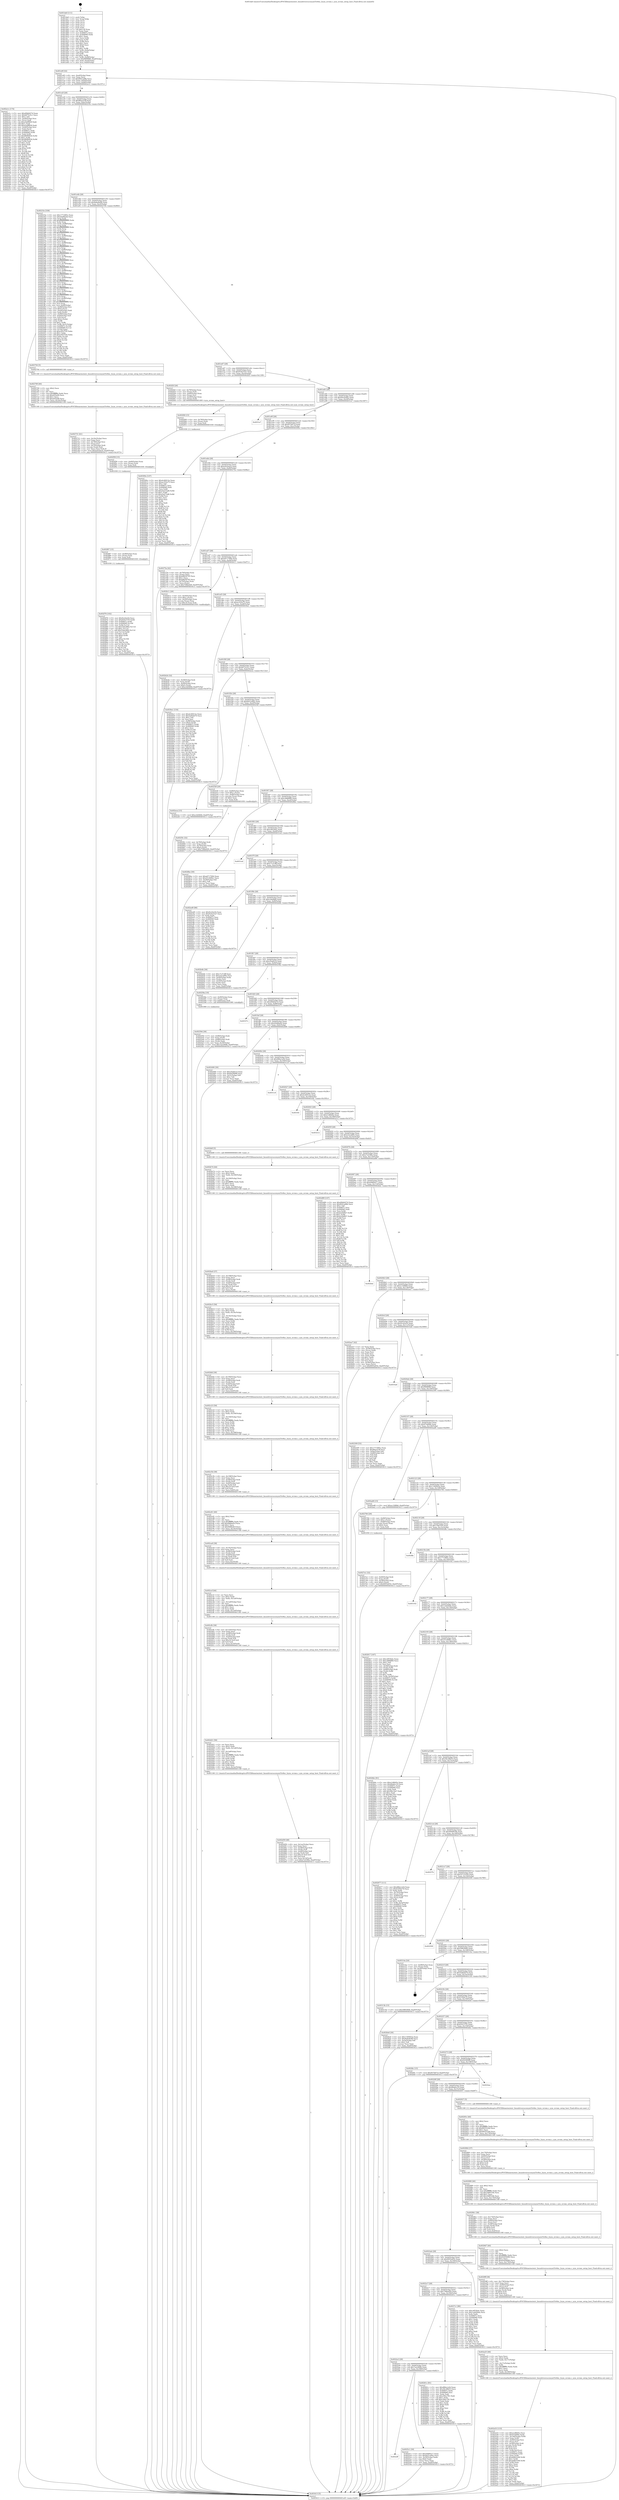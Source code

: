 digraph "0x401da0" {
  label = "0x401da0 (/mnt/c/Users/mathe/Desktop/tcc/POCII/binaries/extr_linuxdriversscsisym53c8xx_2sym_nvram.c_sym_nvram_setup_host_Final-ollvm.out::main(0))"
  labelloc = "t"
  node[shape=record]

  Entry [label="",width=0.3,height=0.3,shape=circle,fillcolor=black,style=filled]
  "0x401e0f" [label="{
     0x401e0f [32]\l
     | [instrs]\l
     &nbsp;&nbsp;0x401e0f \<+6\>: mov -0xa0(%rbp),%eax\l
     &nbsp;&nbsp;0x401e15 \<+2\>: mov %eax,%ecx\l
     &nbsp;&nbsp;0x401e17 \<+6\>: sub $0x8041ad8b,%ecx\l
     &nbsp;&nbsp;0x401e1d \<+6\>: mov %eax,-0xb4(%rbp)\l
     &nbsp;&nbsp;0x401e23 \<+6\>: mov %ecx,-0xb8(%rbp)\l
     &nbsp;&nbsp;0x401e29 \<+6\>: je 0000000000402e1c \<main+0x107c\>\l
  }"]
  "0x402e1c" [label="{
     0x402e1c [174]\l
     | [instrs]\l
     &nbsp;&nbsp;0x402e1c \<+5\>: mov $0xd0b6d27d,%eax\l
     &nbsp;&nbsp;0x402e21 \<+5\>: mov $0xb675c5c1,%ecx\l
     &nbsp;&nbsp;0x402e26 \<+2\>: mov $0x1,%dl\l
     &nbsp;&nbsp;0x402e28 \<+4\>: mov -0x40(%rbp),%rsi\l
     &nbsp;&nbsp;0x402e2c \<+2\>: mov (%rsi),%edi\l
     &nbsp;&nbsp;0x402e2e \<+6\>: sub $0xe5a8f629,%edi\l
     &nbsp;&nbsp;0x402e34 \<+3\>: add $0x1,%edi\l
     &nbsp;&nbsp;0x402e37 \<+6\>: add $0xe5a8f629,%edi\l
     &nbsp;&nbsp;0x402e3d \<+4\>: mov -0x40(%rbp),%rsi\l
     &nbsp;&nbsp;0x402e41 \<+2\>: mov %edi,(%rsi)\l
     &nbsp;&nbsp;0x402e43 \<+7\>: mov 0x40607c,%edi\l
     &nbsp;&nbsp;0x402e4a \<+8\>: mov 0x406060,%r8d\l
     &nbsp;&nbsp;0x402e52 \<+3\>: mov %edi,%r9d\l
     &nbsp;&nbsp;0x402e55 \<+7\>: sub $0xf6080934,%r9d\l
     &nbsp;&nbsp;0x402e5c \<+4\>: sub $0x1,%r9d\l
     &nbsp;&nbsp;0x402e60 \<+7\>: add $0xf6080934,%r9d\l
     &nbsp;&nbsp;0x402e67 \<+4\>: imul %r9d,%edi\l
     &nbsp;&nbsp;0x402e6b \<+3\>: and $0x1,%edi\l
     &nbsp;&nbsp;0x402e6e \<+3\>: cmp $0x0,%edi\l
     &nbsp;&nbsp;0x402e71 \<+4\>: sete %r10b\l
     &nbsp;&nbsp;0x402e75 \<+4\>: cmp $0xa,%r8d\l
     &nbsp;&nbsp;0x402e79 \<+4\>: setl %r11b\l
     &nbsp;&nbsp;0x402e7d \<+3\>: mov %r10b,%bl\l
     &nbsp;&nbsp;0x402e80 \<+3\>: xor $0xff,%bl\l
     &nbsp;&nbsp;0x402e83 \<+3\>: mov %r11b,%r14b\l
     &nbsp;&nbsp;0x402e86 \<+4\>: xor $0xff,%r14b\l
     &nbsp;&nbsp;0x402e8a \<+3\>: xor $0x0,%dl\l
     &nbsp;&nbsp;0x402e8d \<+3\>: mov %bl,%r15b\l
     &nbsp;&nbsp;0x402e90 \<+4\>: and $0x0,%r15b\l
     &nbsp;&nbsp;0x402e94 \<+3\>: and %dl,%r10b\l
     &nbsp;&nbsp;0x402e97 \<+3\>: mov %r14b,%r12b\l
     &nbsp;&nbsp;0x402e9a \<+4\>: and $0x0,%r12b\l
     &nbsp;&nbsp;0x402e9e \<+3\>: and %dl,%r11b\l
     &nbsp;&nbsp;0x402ea1 \<+3\>: or %r10b,%r15b\l
     &nbsp;&nbsp;0x402ea4 \<+3\>: or %r11b,%r12b\l
     &nbsp;&nbsp;0x402ea7 \<+3\>: xor %r12b,%r15b\l
     &nbsp;&nbsp;0x402eaa \<+3\>: or %r14b,%bl\l
     &nbsp;&nbsp;0x402ead \<+3\>: xor $0xff,%bl\l
     &nbsp;&nbsp;0x402eb0 \<+3\>: or $0x0,%dl\l
     &nbsp;&nbsp;0x402eb3 \<+2\>: and %dl,%bl\l
     &nbsp;&nbsp;0x402eb5 \<+3\>: or %bl,%r15b\l
     &nbsp;&nbsp;0x402eb8 \<+4\>: test $0x1,%r15b\l
     &nbsp;&nbsp;0x402ebc \<+3\>: cmovne %ecx,%eax\l
     &nbsp;&nbsp;0x402ebf \<+6\>: mov %eax,-0xa0(%rbp)\l
     &nbsp;&nbsp;0x402ec5 \<+5\>: jmp 0000000000403413 \<main+0x1673\>\l
  }"]
  "0x401e2f" [label="{
     0x401e2f [28]\l
     | [instrs]\l
     &nbsp;&nbsp;0x401e2f \<+5\>: jmp 0000000000401e34 \<main+0x94\>\l
     &nbsp;&nbsp;0x401e34 \<+6\>: mov -0xb4(%rbp),%eax\l
     &nbsp;&nbsp;0x401e3a \<+5\>: sub $0x862a31ff,%eax\l
     &nbsp;&nbsp;0x401e3f \<+6\>: mov %eax,-0xbc(%rbp)\l
     &nbsp;&nbsp;0x401e45 \<+6\>: je 000000000040233e \<main+0x59e\>\l
  }"]
  Exit [label="",width=0.3,height=0.3,shape=circle,fillcolor=black,style=filled,peripheries=2]
  "0x40233e" [label="{
     0x40233e [338]\l
     | [instrs]\l
     &nbsp;&nbsp;0x40233e \<+5\>: mov $0x1771885c,%eax\l
     &nbsp;&nbsp;0x402343 \<+5\>: mov $0xd2dfda44,%ecx\l
     &nbsp;&nbsp;0x402348 \<+3\>: mov %rsp,%rdx\l
     &nbsp;&nbsp;0x40234b \<+4\>: add $0xfffffffffffffff0,%rdx\l
     &nbsp;&nbsp;0x40234f \<+3\>: mov %rdx,%rsp\l
     &nbsp;&nbsp;0x402352 \<+7\>: mov %rdx,-0x98(%rbp)\l
     &nbsp;&nbsp;0x402359 \<+3\>: mov %rsp,%rdx\l
     &nbsp;&nbsp;0x40235c \<+4\>: add $0xfffffffffffffff0,%rdx\l
     &nbsp;&nbsp;0x402360 \<+3\>: mov %rdx,%rsp\l
     &nbsp;&nbsp;0x402363 \<+3\>: mov %rsp,%rsi\l
     &nbsp;&nbsp;0x402366 \<+4\>: add $0xfffffffffffffff0,%rsi\l
     &nbsp;&nbsp;0x40236a \<+3\>: mov %rsi,%rsp\l
     &nbsp;&nbsp;0x40236d \<+7\>: mov %rsi,-0x90(%rbp)\l
     &nbsp;&nbsp;0x402374 \<+3\>: mov %rsp,%rsi\l
     &nbsp;&nbsp;0x402377 \<+4\>: add $0xfffffffffffffff0,%rsi\l
     &nbsp;&nbsp;0x40237b \<+3\>: mov %rsi,%rsp\l
     &nbsp;&nbsp;0x40237e \<+7\>: mov %rsi,-0x88(%rbp)\l
     &nbsp;&nbsp;0x402385 \<+3\>: mov %rsp,%rsi\l
     &nbsp;&nbsp;0x402388 \<+4\>: add $0xfffffffffffffff0,%rsi\l
     &nbsp;&nbsp;0x40238c \<+3\>: mov %rsi,%rsp\l
     &nbsp;&nbsp;0x40238f \<+4\>: mov %rsi,-0x80(%rbp)\l
     &nbsp;&nbsp;0x402393 \<+3\>: mov %rsp,%rsi\l
     &nbsp;&nbsp;0x402396 \<+4\>: add $0xfffffffffffffff0,%rsi\l
     &nbsp;&nbsp;0x40239a \<+3\>: mov %rsi,%rsp\l
     &nbsp;&nbsp;0x40239d \<+4\>: mov %rsi,-0x78(%rbp)\l
     &nbsp;&nbsp;0x4023a1 \<+3\>: mov %rsp,%rsi\l
     &nbsp;&nbsp;0x4023a4 \<+4\>: add $0xfffffffffffffff0,%rsi\l
     &nbsp;&nbsp;0x4023a8 \<+3\>: mov %rsi,%rsp\l
     &nbsp;&nbsp;0x4023ab \<+4\>: mov %rsi,-0x70(%rbp)\l
     &nbsp;&nbsp;0x4023af \<+3\>: mov %rsp,%rsi\l
     &nbsp;&nbsp;0x4023b2 \<+4\>: add $0xfffffffffffffff0,%rsi\l
     &nbsp;&nbsp;0x4023b6 \<+3\>: mov %rsi,%rsp\l
     &nbsp;&nbsp;0x4023b9 \<+4\>: mov %rsi,-0x68(%rbp)\l
     &nbsp;&nbsp;0x4023bd \<+3\>: mov %rsp,%rsi\l
     &nbsp;&nbsp;0x4023c0 \<+4\>: add $0xfffffffffffffff0,%rsi\l
     &nbsp;&nbsp;0x4023c4 \<+3\>: mov %rsi,%rsp\l
     &nbsp;&nbsp;0x4023c7 \<+4\>: mov %rsi,-0x60(%rbp)\l
     &nbsp;&nbsp;0x4023cb \<+3\>: mov %rsp,%rsi\l
     &nbsp;&nbsp;0x4023ce \<+4\>: add $0xfffffffffffffff0,%rsi\l
     &nbsp;&nbsp;0x4023d2 \<+3\>: mov %rsi,%rsp\l
     &nbsp;&nbsp;0x4023d5 \<+4\>: mov %rsi,-0x58(%rbp)\l
     &nbsp;&nbsp;0x4023d9 \<+3\>: mov %rsp,%rsi\l
     &nbsp;&nbsp;0x4023dc \<+4\>: add $0xfffffffffffffff0,%rsi\l
     &nbsp;&nbsp;0x4023e0 \<+3\>: mov %rsi,%rsp\l
     &nbsp;&nbsp;0x4023e3 \<+4\>: mov %rsi,-0x50(%rbp)\l
     &nbsp;&nbsp;0x4023e7 \<+3\>: mov %rsp,%rsi\l
     &nbsp;&nbsp;0x4023ea \<+4\>: add $0xfffffffffffffff0,%rsi\l
     &nbsp;&nbsp;0x4023ee \<+3\>: mov %rsi,%rsp\l
     &nbsp;&nbsp;0x4023f1 \<+4\>: mov %rsi,-0x48(%rbp)\l
     &nbsp;&nbsp;0x4023f5 \<+3\>: mov %rsp,%rsi\l
     &nbsp;&nbsp;0x4023f8 \<+4\>: add $0xfffffffffffffff0,%rsi\l
     &nbsp;&nbsp;0x4023fc \<+3\>: mov %rsi,%rsp\l
     &nbsp;&nbsp;0x4023ff \<+4\>: mov %rsi,-0x40(%rbp)\l
     &nbsp;&nbsp;0x402403 \<+7\>: mov -0x98(%rbp),%rsi\l
     &nbsp;&nbsp;0x40240a \<+6\>: movl $0x0,(%rsi)\l
     &nbsp;&nbsp;0x402410 \<+6\>: mov -0xa4(%rbp),%edi\l
     &nbsp;&nbsp;0x402416 \<+2\>: mov %edi,(%rdx)\l
     &nbsp;&nbsp;0x402418 \<+7\>: mov -0x90(%rbp),%rsi\l
     &nbsp;&nbsp;0x40241f \<+7\>: mov -0xb0(%rbp),%r8\l
     &nbsp;&nbsp;0x402426 \<+3\>: mov %r8,(%rsi)\l
     &nbsp;&nbsp;0x402429 \<+3\>: cmpl $0x2,(%rdx)\l
     &nbsp;&nbsp;0x40242c \<+4\>: setne %r9b\l
     &nbsp;&nbsp;0x402430 \<+4\>: and $0x1,%r9b\l
     &nbsp;&nbsp;0x402434 \<+4\>: mov %r9b,-0x31(%rbp)\l
     &nbsp;&nbsp;0x402438 \<+8\>: mov 0x40607c,%r10d\l
     &nbsp;&nbsp;0x402440 \<+8\>: mov 0x406060,%r11d\l
     &nbsp;&nbsp;0x402448 \<+3\>: mov %r10d,%ebx\l
     &nbsp;&nbsp;0x40244b \<+6\>: sub $0xe391f745,%ebx\l
     &nbsp;&nbsp;0x402451 \<+3\>: sub $0x1,%ebx\l
     &nbsp;&nbsp;0x402454 \<+6\>: add $0xe391f745,%ebx\l
     &nbsp;&nbsp;0x40245a \<+4\>: imul %ebx,%r10d\l
     &nbsp;&nbsp;0x40245e \<+4\>: and $0x1,%r10d\l
     &nbsp;&nbsp;0x402462 \<+4\>: cmp $0x0,%r10d\l
     &nbsp;&nbsp;0x402466 \<+4\>: sete %r9b\l
     &nbsp;&nbsp;0x40246a \<+4\>: cmp $0xa,%r11d\l
     &nbsp;&nbsp;0x40246e \<+4\>: setl %r14b\l
     &nbsp;&nbsp;0x402472 \<+3\>: mov %r9b,%r15b\l
     &nbsp;&nbsp;0x402475 \<+3\>: and %r14b,%r15b\l
     &nbsp;&nbsp;0x402478 \<+3\>: xor %r14b,%r9b\l
     &nbsp;&nbsp;0x40247b \<+3\>: or %r9b,%r15b\l
     &nbsp;&nbsp;0x40247e \<+4\>: test $0x1,%r15b\l
     &nbsp;&nbsp;0x402482 \<+3\>: cmovne %ecx,%eax\l
     &nbsp;&nbsp;0x402485 \<+6\>: mov %eax,-0xa0(%rbp)\l
     &nbsp;&nbsp;0x40248b \<+5\>: jmp 0000000000403413 \<main+0x1673\>\l
  }"]
  "0x401e4b" [label="{
     0x401e4b [28]\l
     | [instrs]\l
     &nbsp;&nbsp;0x401e4b \<+5\>: jmp 0000000000401e50 \<main+0xb0\>\l
     &nbsp;&nbsp;0x401e50 \<+6\>: mov -0xb4(%rbp),%eax\l
     &nbsp;&nbsp;0x401e56 \<+5\>: sub $0x8e6e8e99,%eax\l
     &nbsp;&nbsp;0x401e5b \<+6\>: mov %eax,-0xc0(%rbp)\l
     &nbsp;&nbsp;0x401e61 \<+6\>: je 0000000000402704 \<main+0x964\>\l
  }"]
  "0x402f76" [label="{
     0x402f76 [102]\l
     | [instrs]\l
     &nbsp;&nbsp;0x402f76 \<+5\>: mov $0xf2c42e54,%ecx\l
     &nbsp;&nbsp;0x402f7b \<+6\>: mov $0x630157f3,%r8d\l
     &nbsp;&nbsp;0x402f81 \<+8\>: mov 0x40607c,%r9d\l
     &nbsp;&nbsp;0x402f89 \<+8\>: mov 0x406060,%r10d\l
     &nbsp;&nbsp;0x402f91 \<+3\>: mov %r9d,%r11d\l
     &nbsp;&nbsp;0x402f94 \<+7\>: sub $0x53de3862,%r11d\l
     &nbsp;&nbsp;0x402f9b \<+4\>: sub $0x1,%r11d\l
     &nbsp;&nbsp;0x402f9f \<+7\>: add $0x53de3862,%r11d\l
     &nbsp;&nbsp;0x402fa6 \<+4\>: imul %r11d,%r9d\l
     &nbsp;&nbsp;0x402faa \<+4\>: and $0x1,%r9d\l
     &nbsp;&nbsp;0x402fae \<+4\>: cmp $0x0,%r9d\l
     &nbsp;&nbsp;0x402fb2 \<+3\>: sete %bl\l
     &nbsp;&nbsp;0x402fb5 \<+4\>: cmp $0xa,%r10d\l
     &nbsp;&nbsp;0x402fb9 \<+4\>: setl %r14b\l
     &nbsp;&nbsp;0x402fbd \<+3\>: mov %bl,%r15b\l
     &nbsp;&nbsp;0x402fc0 \<+3\>: and %r14b,%r15b\l
     &nbsp;&nbsp;0x402fc3 \<+3\>: xor %r14b,%bl\l
     &nbsp;&nbsp;0x402fc6 \<+3\>: or %bl,%r15b\l
     &nbsp;&nbsp;0x402fc9 \<+4\>: test $0x1,%r15b\l
     &nbsp;&nbsp;0x402fcd \<+4\>: cmovne %r8d,%ecx\l
     &nbsp;&nbsp;0x402fd1 \<+6\>: mov %ecx,-0xa0(%rbp)\l
     &nbsp;&nbsp;0x402fd7 \<+5\>: jmp 0000000000403413 \<main+0x1673\>\l
  }"]
  "0x402704" [label="{
     0x402704 [5]\l
     | [instrs]\l
     &nbsp;&nbsp;0x402704 \<+5\>: call 0000000000401160 \<next_i\>\l
     | [calls]\l
     &nbsp;&nbsp;0x401160 \{1\} (/mnt/c/Users/mathe/Desktop/tcc/POCII/binaries/extr_linuxdriversscsisym53c8xx_2sym_nvram.c_sym_nvram_setup_host_Final-ollvm.out::next_i)\l
  }"]
  "0x401e67" [label="{
     0x401e67 [28]\l
     | [instrs]\l
     &nbsp;&nbsp;0x401e67 \<+5\>: jmp 0000000000401e6c \<main+0xcc\>\l
     &nbsp;&nbsp;0x401e6c \<+6\>: mov -0xb4(%rbp),%eax\l
     &nbsp;&nbsp;0x401e72 \<+5\>: sub $0x916a31b7,%eax\l
     &nbsp;&nbsp;0x401e77 \<+6\>: mov %eax,-0xc4(%rbp)\l
     &nbsp;&nbsp;0x401e7d \<+6\>: je 0000000000402f2f \<main+0x118f\>\l
  }"]
  "0x402f67" [label="{
     0x402f67 [15]\l
     | [instrs]\l
     &nbsp;&nbsp;0x402f67 \<+4\>: mov -0x48(%rbp),%rax\l
     &nbsp;&nbsp;0x402f6b \<+3\>: mov (%rax),%rax\l
     &nbsp;&nbsp;0x402f6e \<+3\>: mov %rax,%rdi\l
     &nbsp;&nbsp;0x402f71 \<+5\>: call 0000000000401030 \<free@plt\>\l
     | [calls]\l
     &nbsp;&nbsp;0x401030 \{1\} (unknown)\l
  }"]
  "0x402f2f" [label="{
     0x402f2f [26]\l
     | [instrs]\l
     &nbsp;&nbsp;0x402f2f \<+4\>: mov -0x78(%rbp),%rax\l
     &nbsp;&nbsp;0x402f33 \<+3\>: mov (%rax),%rdi\l
     &nbsp;&nbsp;0x402f36 \<+4\>: mov -0x60(%rbp),%rax\l
     &nbsp;&nbsp;0x402f3a \<+3\>: mov (%rax),%rsi\l
     &nbsp;&nbsp;0x402f3d \<+4\>: mov -0x48(%rbp),%rax\l
     &nbsp;&nbsp;0x402f41 \<+3\>: mov (%rax),%rdx\l
     &nbsp;&nbsp;0x402f44 \<+5\>: call 0000000000401400 \<sym_nvram_setup_host\>\l
     | [calls]\l
     &nbsp;&nbsp;0x401400 \{1\} (/mnt/c/Users/mathe/Desktop/tcc/POCII/binaries/extr_linuxdriversscsisym53c8xx_2sym_nvram.c_sym_nvram_setup_host_Final-ollvm.out::sym_nvram_setup_host)\l
  }"]
  "0x401e83" [label="{
     0x401e83 [28]\l
     | [instrs]\l
     &nbsp;&nbsp;0x401e83 \<+5\>: jmp 0000000000401e88 \<main+0xe8\>\l
     &nbsp;&nbsp;0x401e88 \<+6\>: mov -0xb4(%rbp),%eax\l
     &nbsp;&nbsp;0x401e8e \<+5\>: sub $0x94c02d92,%eax\l
     &nbsp;&nbsp;0x401e93 \<+6\>: mov %eax,-0xc8(%rbp)\l
     &nbsp;&nbsp;0x401e99 \<+6\>: je 00000000004031a7 \<main+0x1407\>\l
  }"]
  "0x402f58" [label="{
     0x402f58 [15]\l
     | [instrs]\l
     &nbsp;&nbsp;0x402f58 \<+4\>: mov -0x60(%rbp),%rax\l
     &nbsp;&nbsp;0x402f5c \<+3\>: mov (%rax),%rax\l
     &nbsp;&nbsp;0x402f5f \<+3\>: mov %rax,%rdi\l
     &nbsp;&nbsp;0x402f62 \<+5\>: call 0000000000401030 \<free@plt\>\l
     | [calls]\l
     &nbsp;&nbsp;0x401030 \{1\} (unknown)\l
  }"]
  "0x4031a7" [label="{
     0x4031a7\l
  }", style=dashed]
  "0x401e9f" [label="{
     0x401e9f [28]\l
     | [instrs]\l
     &nbsp;&nbsp;0x401e9f \<+5\>: jmp 0000000000401ea4 \<main+0x104\>\l
     &nbsp;&nbsp;0x401ea4 \<+6\>: mov -0xb4(%rbp),%eax\l
     &nbsp;&nbsp;0x401eaa \<+5\>: sub $0x957b67cf,%eax\l
     &nbsp;&nbsp;0x401eaf \<+6\>: mov %eax,-0xcc(%rbp)\l
     &nbsp;&nbsp;0x401eb5 \<+6\>: je 000000000040300e \<main+0x126e\>\l
  }"]
  "0x402f49" [label="{
     0x402f49 [15]\l
     | [instrs]\l
     &nbsp;&nbsp;0x402f49 \<+4\>: mov -0x78(%rbp),%rax\l
     &nbsp;&nbsp;0x402f4d \<+3\>: mov (%rax),%rax\l
     &nbsp;&nbsp;0x402f50 \<+3\>: mov %rax,%rdi\l
     &nbsp;&nbsp;0x402f53 \<+5\>: call 0000000000401030 \<free@plt\>\l
     | [calls]\l
     &nbsp;&nbsp;0x401030 \{1\} (unknown)\l
  }"]
  "0x40300e" [label="{
     0x40300e [147]\l
     | [instrs]\l
     &nbsp;&nbsp;0x40300e \<+5\>: mov $0xdc40012e,%eax\l
     &nbsp;&nbsp;0x403013 \<+5\>: mov $0xac355e75,%ecx\l
     &nbsp;&nbsp;0x403018 \<+2\>: mov $0x1,%dl\l
     &nbsp;&nbsp;0x40301a \<+7\>: mov 0x40607c,%esi\l
     &nbsp;&nbsp;0x403021 \<+7\>: mov 0x406060,%edi\l
     &nbsp;&nbsp;0x403028 \<+3\>: mov %esi,%r8d\l
     &nbsp;&nbsp;0x40302b \<+7\>: add $0xe5a27ad6,%r8d\l
     &nbsp;&nbsp;0x403032 \<+4\>: sub $0x1,%r8d\l
     &nbsp;&nbsp;0x403036 \<+7\>: sub $0xe5a27ad6,%r8d\l
     &nbsp;&nbsp;0x40303d \<+4\>: imul %r8d,%esi\l
     &nbsp;&nbsp;0x403041 \<+3\>: and $0x1,%esi\l
     &nbsp;&nbsp;0x403044 \<+3\>: cmp $0x0,%esi\l
     &nbsp;&nbsp;0x403047 \<+4\>: sete %r9b\l
     &nbsp;&nbsp;0x40304b \<+3\>: cmp $0xa,%edi\l
     &nbsp;&nbsp;0x40304e \<+4\>: setl %r10b\l
     &nbsp;&nbsp;0x403052 \<+3\>: mov %r9b,%r11b\l
     &nbsp;&nbsp;0x403055 \<+4\>: xor $0xff,%r11b\l
     &nbsp;&nbsp;0x403059 \<+3\>: mov %r10b,%bl\l
     &nbsp;&nbsp;0x40305c \<+3\>: xor $0xff,%bl\l
     &nbsp;&nbsp;0x40305f \<+3\>: xor $0x0,%dl\l
     &nbsp;&nbsp;0x403062 \<+3\>: mov %r11b,%r14b\l
     &nbsp;&nbsp;0x403065 \<+4\>: and $0x0,%r14b\l
     &nbsp;&nbsp;0x403069 \<+3\>: and %dl,%r9b\l
     &nbsp;&nbsp;0x40306c \<+3\>: mov %bl,%r15b\l
     &nbsp;&nbsp;0x40306f \<+4\>: and $0x0,%r15b\l
     &nbsp;&nbsp;0x403073 \<+3\>: and %dl,%r10b\l
     &nbsp;&nbsp;0x403076 \<+3\>: or %r9b,%r14b\l
     &nbsp;&nbsp;0x403079 \<+3\>: or %r10b,%r15b\l
     &nbsp;&nbsp;0x40307c \<+3\>: xor %r15b,%r14b\l
     &nbsp;&nbsp;0x40307f \<+3\>: or %bl,%r11b\l
     &nbsp;&nbsp;0x403082 \<+4\>: xor $0xff,%r11b\l
     &nbsp;&nbsp;0x403086 \<+3\>: or $0x0,%dl\l
     &nbsp;&nbsp;0x403089 \<+3\>: and %dl,%r11b\l
     &nbsp;&nbsp;0x40308c \<+3\>: or %r11b,%r14b\l
     &nbsp;&nbsp;0x40308f \<+4\>: test $0x1,%r14b\l
     &nbsp;&nbsp;0x403093 \<+3\>: cmovne %ecx,%eax\l
     &nbsp;&nbsp;0x403096 \<+6\>: mov %eax,-0xa0(%rbp)\l
     &nbsp;&nbsp;0x40309c \<+5\>: jmp 0000000000403413 \<main+0x1673\>\l
  }"]
  "0x401ebb" [label="{
     0x401ebb [28]\l
     | [instrs]\l
     &nbsp;&nbsp;0x401ebb \<+5\>: jmp 0000000000401ec0 \<main+0x120\>\l
     &nbsp;&nbsp;0x401ec0 \<+6\>: mov -0xb4(%rbp),%eax\l
     &nbsp;&nbsp;0x401ec6 \<+5\>: sub $0xa203eac4,%eax\l
     &nbsp;&nbsp;0x401ecb \<+6\>: mov %eax,-0xd0(%rbp)\l
     &nbsp;&nbsp;0x401ed1 \<+6\>: je 000000000040275a \<main+0x9ba\>\l
  }"]
  "0x402d59" [label="{
     0x402d59 [48]\l
     | [instrs]\l
     &nbsp;&nbsp;0x402d59 \<+6\>: mov -0x1ac(%rbp),%ecx\l
     &nbsp;&nbsp;0x402d5f \<+3\>: imul %eax,%ecx\l
     &nbsp;&nbsp;0x402d62 \<+4\>: mov -0x48(%rbp),%rdi\l
     &nbsp;&nbsp;0x402d66 \<+3\>: mov (%rdi),%rdi\l
     &nbsp;&nbsp;0x402d69 \<+4\>: mov -0x40(%rbp),%r8\l
     &nbsp;&nbsp;0x402d6d \<+3\>: movslq (%r8),%r8\l
     &nbsp;&nbsp;0x402d70 \<+4\>: imul $0x18,%r8,%r8\l
     &nbsp;&nbsp;0x402d74 \<+3\>: add %r8,%rdi\l
     &nbsp;&nbsp;0x402d77 \<+3\>: mov %ecx,0x14(%rdi)\l
     &nbsp;&nbsp;0x402d7a \<+10\>: movl $0xe7a53f6e,-0xa0(%rbp)\l
     &nbsp;&nbsp;0x402d84 \<+5\>: jmp 0000000000403413 \<main+0x1673\>\l
  }"]
  "0x40275a" [label="{
     0x40275a [42]\l
     | [instrs]\l
     &nbsp;&nbsp;0x40275a \<+4\>: mov -0x70(%rbp),%rax\l
     &nbsp;&nbsp;0x40275e \<+2\>: mov (%rax),%ecx\l
     &nbsp;&nbsp;0x402760 \<+6\>: add $0xb8b56705,%ecx\l
     &nbsp;&nbsp;0x402766 \<+3\>: add $0x1,%ecx\l
     &nbsp;&nbsp;0x402769 \<+6\>: sub $0xb8b56705,%ecx\l
     &nbsp;&nbsp;0x40276f \<+4\>: mov -0x70(%rbp),%rax\l
     &nbsp;&nbsp;0x402773 \<+2\>: mov %ecx,(%rax)\l
     &nbsp;&nbsp;0x402775 \<+10\>: movl $0x758bed20,-0xa0(%rbp)\l
     &nbsp;&nbsp;0x40277f \<+5\>: jmp 0000000000403413 \<main+0x1673\>\l
  }"]
  "0x401ed7" [label="{
     0x401ed7 [28]\l
     | [instrs]\l
     &nbsp;&nbsp;0x401ed7 \<+5\>: jmp 0000000000401edc \<main+0x13c\>\l
     &nbsp;&nbsp;0x401edc \<+6\>: mov -0xb4(%rbp),%eax\l
     &nbsp;&nbsp;0x401ee2 \<+5\>: sub $0xa6717094,%eax\l
     &nbsp;&nbsp;0x401ee7 \<+6\>: mov %eax,-0xd4(%rbp)\l
     &nbsp;&nbsp;0x401eed \<+6\>: je 0000000000402b11 \<main+0xd71\>\l
  }"]
  "0x402d21" [label="{
     0x402d21 [56]\l
     | [instrs]\l
     &nbsp;&nbsp;0x402d21 \<+2\>: xor %ecx,%ecx\l
     &nbsp;&nbsp;0x402d23 \<+5\>: mov $0x2,%edx\l
     &nbsp;&nbsp;0x402d28 \<+6\>: mov %edx,-0x1a8(%rbp)\l
     &nbsp;&nbsp;0x402d2e \<+1\>: cltd\l
     &nbsp;&nbsp;0x402d2f \<+6\>: mov -0x1a8(%rbp),%esi\l
     &nbsp;&nbsp;0x402d35 \<+2\>: idiv %esi\l
     &nbsp;&nbsp;0x402d37 \<+6\>: imul $0xfffffffe,%edx,%edx\l
     &nbsp;&nbsp;0x402d3d \<+3\>: mov %ecx,%r9d\l
     &nbsp;&nbsp;0x402d40 \<+3\>: sub %edx,%r9d\l
     &nbsp;&nbsp;0x402d43 \<+2\>: mov %ecx,%edx\l
     &nbsp;&nbsp;0x402d45 \<+3\>: sub $0x1,%edx\l
     &nbsp;&nbsp;0x402d48 \<+3\>: add %edx,%r9d\l
     &nbsp;&nbsp;0x402d4b \<+3\>: sub %r9d,%ecx\l
     &nbsp;&nbsp;0x402d4e \<+6\>: mov %ecx,-0x1ac(%rbp)\l
     &nbsp;&nbsp;0x402d54 \<+5\>: call 0000000000401160 \<next_i\>\l
     | [calls]\l
     &nbsp;&nbsp;0x401160 \{1\} (/mnt/c/Users/mathe/Desktop/tcc/POCII/binaries/extr_linuxdriversscsisym53c8xx_2sym_nvram.c_sym_nvram_setup_host_Final-ollvm.out::next_i)\l
  }"]
  "0x402b11" [label="{
     0x402b11 [26]\l
     | [instrs]\l
     &nbsp;&nbsp;0x402b11 \<+4\>: mov -0x50(%rbp),%rax\l
     &nbsp;&nbsp;0x402b15 \<+6\>: movl $0x1,(%rax)\l
     &nbsp;&nbsp;0x402b1b \<+4\>: mov -0x50(%rbp),%rax\l
     &nbsp;&nbsp;0x402b1f \<+3\>: movslq (%rax),%rax\l
     &nbsp;&nbsp;0x402b22 \<+4\>: imul $0x18,%rax,%rdi\l
     &nbsp;&nbsp;0x402b26 \<+5\>: call 0000000000401050 \<malloc@plt\>\l
     | [calls]\l
     &nbsp;&nbsp;0x401050 \{1\} (unknown)\l
  }"]
  "0x401ef3" [label="{
     0x401ef3 [28]\l
     | [instrs]\l
     &nbsp;&nbsp;0x401ef3 \<+5\>: jmp 0000000000401ef8 \<main+0x158\>\l
     &nbsp;&nbsp;0x401ef8 \<+6\>: mov -0xb4(%rbp),%eax\l
     &nbsp;&nbsp;0x401efe \<+5\>: sub $0xac355e75,%eax\l
     &nbsp;&nbsp;0x401f03 \<+6\>: mov %eax,-0xd8(%rbp)\l
     &nbsp;&nbsp;0x401f09 \<+6\>: je 00000000004030a1 \<main+0x1301\>\l
  }"]
  "0x402cfb" [label="{
     0x402cfb [38]\l
     | [instrs]\l
     &nbsp;&nbsp;0x402cfb \<+6\>: mov -0x1a4(%rbp),%ecx\l
     &nbsp;&nbsp;0x402d01 \<+3\>: imul %eax,%ecx\l
     &nbsp;&nbsp;0x402d04 \<+4\>: mov -0x48(%rbp),%rdi\l
     &nbsp;&nbsp;0x402d08 \<+3\>: mov (%rdi),%rdi\l
     &nbsp;&nbsp;0x402d0b \<+4\>: mov -0x40(%rbp),%r8\l
     &nbsp;&nbsp;0x402d0f \<+3\>: movslq (%r8),%r8\l
     &nbsp;&nbsp;0x402d12 \<+4\>: imul $0x18,%r8,%r8\l
     &nbsp;&nbsp;0x402d16 \<+3\>: add %r8,%rdi\l
     &nbsp;&nbsp;0x402d19 \<+3\>: mov %ecx,0x10(%rdi)\l
     &nbsp;&nbsp;0x402d1c \<+5\>: call 0000000000401160 \<next_i\>\l
     | [calls]\l
     &nbsp;&nbsp;0x401160 \{1\} (/mnt/c/Users/mathe/Desktop/tcc/POCII/binaries/extr_linuxdriversscsisym53c8xx_2sym_nvram.c_sym_nvram_setup_host_Final-ollvm.out::next_i)\l
  }"]
  "0x4030a1" [label="{
     0x4030a1 [154]\l
     | [instrs]\l
     &nbsp;&nbsp;0x4030a1 \<+5\>: mov $0xdc40012e,%eax\l
     &nbsp;&nbsp;0x4030a6 \<+5\>: mov $0x5e8d2b70,%ecx\l
     &nbsp;&nbsp;0x4030ab \<+2\>: mov $0x1,%dl\l
     &nbsp;&nbsp;0x4030ad \<+2\>: xor %esi,%esi\l
     &nbsp;&nbsp;0x4030af \<+7\>: mov -0x98(%rbp),%rdi\l
     &nbsp;&nbsp;0x4030b6 \<+6\>: movl $0x0,(%rdi)\l
     &nbsp;&nbsp;0x4030bc \<+8\>: mov 0x40607c,%r8d\l
     &nbsp;&nbsp;0x4030c4 \<+8\>: mov 0x406060,%r9d\l
     &nbsp;&nbsp;0x4030cc \<+3\>: sub $0x1,%esi\l
     &nbsp;&nbsp;0x4030cf \<+3\>: mov %r8d,%r10d\l
     &nbsp;&nbsp;0x4030d2 \<+3\>: add %esi,%r10d\l
     &nbsp;&nbsp;0x4030d5 \<+4\>: imul %r10d,%r8d\l
     &nbsp;&nbsp;0x4030d9 \<+4\>: and $0x1,%r8d\l
     &nbsp;&nbsp;0x4030dd \<+4\>: cmp $0x0,%r8d\l
     &nbsp;&nbsp;0x4030e1 \<+4\>: sete %r11b\l
     &nbsp;&nbsp;0x4030e5 \<+4\>: cmp $0xa,%r9d\l
     &nbsp;&nbsp;0x4030e9 \<+3\>: setl %bl\l
     &nbsp;&nbsp;0x4030ec \<+3\>: mov %r11b,%r14b\l
     &nbsp;&nbsp;0x4030ef \<+4\>: xor $0xff,%r14b\l
     &nbsp;&nbsp;0x4030f3 \<+3\>: mov %bl,%r15b\l
     &nbsp;&nbsp;0x4030f6 \<+4\>: xor $0xff,%r15b\l
     &nbsp;&nbsp;0x4030fa \<+3\>: xor $0x0,%dl\l
     &nbsp;&nbsp;0x4030fd \<+3\>: mov %r14b,%r12b\l
     &nbsp;&nbsp;0x403100 \<+4\>: and $0x0,%r12b\l
     &nbsp;&nbsp;0x403104 \<+3\>: and %dl,%r11b\l
     &nbsp;&nbsp;0x403107 \<+3\>: mov %r15b,%r13b\l
     &nbsp;&nbsp;0x40310a \<+4\>: and $0x0,%r13b\l
     &nbsp;&nbsp;0x40310e \<+2\>: and %dl,%bl\l
     &nbsp;&nbsp;0x403110 \<+3\>: or %r11b,%r12b\l
     &nbsp;&nbsp;0x403113 \<+3\>: or %bl,%r13b\l
     &nbsp;&nbsp;0x403116 \<+3\>: xor %r13b,%r12b\l
     &nbsp;&nbsp;0x403119 \<+3\>: or %r15b,%r14b\l
     &nbsp;&nbsp;0x40311c \<+4\>: xor $0xff,%r14b\l
     &nbsp;&nbsp;0x403120 \<+3\>: or $0x0,%dl\l
     &nbsp;&nbsp;0x403123 \<+3\>: and %dl,%r14b\l
     &nbsp;&nbsp;0x403126 \<+3\>: or %r14b,%r12b\l
     &nbsp;&nbsp;0x403129 \<+4\>: test $0x1,%r12b\l
     &nbsp;&nbsp;0x40312d \<+3\>: cmovne %ecx,%eax\l
     &nbsp;&nbsp;0x403130 \<+6\>: mov %eax,-0xa0(%rbp)\l
     &nbsp;&nbsp;0x403136 \<+5\>: jmp 0000000000403413 \<main+0x1673\>\l
  }"]
  "0x401f0f" [label="{
     0x401f0f [28]\l
     | [instrs]\l
     &nbsp;&nbsp;0x401f0f \<+5\>: jmp 0000000000401f14 \<main+0x174\>\l
     &nbsp;&nbsp;0x401f14 \<+6\>: mov -0xb4(%rbp),%eax\l
     &nbsp;&nbsp;0x401f1a \<+5\>: sub $0xb675c5c1,%eax\l
     &nbsp;&nbsp;0x401f1f \<+6\>: mov %eax,-0xdc(%rbp)\l
     &nbsp;&nbsp;0x401f25 \<+6\>: je 0000000000402eca \<main+0x112a\>\l
  }"]
  "0x402ccf" [label="{
     0x402ccf [44]\l
     | [instrs]\l
     &nbsp;&nbsp;0x402ccf \<+2\>: xor %ecx,%ecx\l
     &nbsp;&nbsp;0x402cd1 \<+5\>: mov $0x2,%edx\l
     &nbsp;&nbsp;0x402cd6 \<+6\>: mov %edx,-0x1a0(%rbp)\l
     &nbsp;&nbsp;0x402cdc \<+1\>: cltd\l
     &nbsp;&nbsp;0x402cdd \<+6\>: mov -0x1a0(%rbp),%esi\l
     &nbsp;&nbsp;0x402ce3 \<+2\>: idiv %esi\l
     &nbsp;&nbsp;0x402ce5 \<+6\>: imul $0xfffffffe,%edx,%edx\l
     &nbsp;&nbsp;0x402ceb \<+3\>: sub $0x1,%ecx\l
     &nbsp;&nbsp;0x402cee \<+2\>: sub %ecx,%edx\l
     &nbsp;&nbsp;0x402cf0 \<+6\>: mov %edx,-0x1a4(%rbp)\l
     &nbsp;&nbsp;0x402cf6 \<+5\>: call 0000000000401160 \<next_i\>\l
     | [calls]\l
     &nbsp;&nbsp;0x401160 \{1\} (/mnt/c/Users/mathe/Desktop/tcc/POCII/binaries/extr_linuxdriversscsisym53c8xx_2sym_nvram.c_sym_nvram_setup_host_Final-ollvm.out::next_i)\l
  }"]
  "0x402eca" [label="{
     0x402eca [15]\l
     | [instrs]\l
     &nbsp;&nbsp;0x402eca \<+10\>: movl $0xccfe0b8d,-0xa0(%rbp)\l
     &nbsp;&nbsp;0x402ed4 \<+5\>: jmp 0000000000403413 \<main+0x1673\>\l
  }"]
  "0x401f2b" [label="{
     0x401f2b [28]\l
     | [instrs]\l
     &nbsp;&nbsp;0x401f2b \<+5\>: jmp 0000000000401f30 \<main+0x190\>\l
     &nbsp;&nbsp;0x401f30 \<+6\>: mov -0xb4(%rbp),%eax\l
     &nbsp;&nbsp;0x401f36 \<+5\>: sub $0xbb51e842,%eax\l
     &nbsp;&nbsp;0x401f3b \<+6\>: mov %eax,-0xe0(%rbp)\l
     &nbsp;&nbsp;0x401f41 \<+6\>: je 00000000004025df \<main+0x83f\>\l
  }"]
  "0x402ca9" [label="{
     0x402ca9 [38]\l
     | [instrs]\l
     &nbsp;&nbsp;0x402ca9 \<+6\>: mov -0x19c(%rbp),%ecx\l
     &nbsp;&nbsp;0x402caf \<+3\>: imul %eax,%ecx\l
     &nbsp;&nbsp;0x402cb2 \<+4\>: mov -0x48(%rbp),%rdi\l
     &nbsp;&nbsp;0x402cb6 \<+3\>: mov (%rdi),%rdi\l
     &nbsp;&nbsp;0x402cb9 \<+4\>: mov -0x40(%rbp),%r8\l
     &nbsp;&nbsp;0x402cbd \<+3\>: movslq (%r8),%r8\l
     &nbsp;&nbsp;0x402cc0 \<+4\>: imul $0x18,%r8,%r8\l
     &nbsp;&nbsp;0x402cc4 \<+3\>: add %r8,%rdi\l
     &nbsp;&nbsp;0x402cc7 \<+3\>: mov %ecx,0xc(%rdi)\l
     &nbsp;&nbsp;0x402cca \<+5\>: call 0000000000401160 \<next_i\>\l
     | [calls]\l
     &nbsp;&nbsp;0x401160 \{1\} (/mnt/c/Users/mathe/Desktop/tcc/POCII/binaries/extr_linuxdriversscsisym53c8xx_2sym_nvram.c_sym_nvram_setup_host_Final-ollvm.out::next_i)\l
  }"]
  "0x4025df" [label="{
     0x4025df [29]\l
     | [instrs]\l
     &nbsp;&nbsp;0x4025df \<+4\>: mov -0x80(%rbp),%rax\l
     &nbsp;&nbsp;0x4025e3 \<+6\>: movl $0x1,(%rax)\l
     &nbsp;&nbsp;0x4025e9 \<+4\>: mov -0x80(%rbp),%rax\l
     &nbsp;&nbsp;0x4025ed \<+3\>: movslq (%rax),%rax\l
     &nbsp;&nbsp;0x4025f0 \<+4\>: shl $0x2,%rax\l
     &nbsp;&nbsp;0x4025f4 \<+3\>: mov %rax,%rdi\l
     &nbsp;&nbsp;0x4025f7 \<+5\>: call 0000000000401050 \<malloc@plt\>\l
     | [calls]\l
     &nbsp;&nbsp;0x401050 \{1\} (unknown)\l
  }"]
  "0x401f47" [label="{
     0x401f47 [28]\l
     | [instrs]\l
     &nbsp;&nbsp;0x401f47 \<+5\>: jmp 0000000000401f4c \<main+0x1ac\>\l
     &nbsp;&nbsp;0x401f4c \<+6\>: mov -0xb4(%rbp),%eax\l
     &nbsp;&nbsp;0x401f52 \<+5\>: sub $0xc4866f80,%eax\l
     &nbsp;&nbsp;0x401f57 \<+6\>: mov %eax,-0xe4(%rbp)\l
     &nbsp;&nbsp;0x401f5d \<+6\>: je 00000000004028be \<main+0xb1e\>\l
  }"]
  "0x402c81" [label="{
     0x402c81 [40]\l
     | [instrs]\l
     &nbsp;&nbsp;0x402c81 \<+5\>: mov $0x2,%ecx\l
     &nbsp;&nbsp;0x402c86 \<+1\>: cltd\l
     &nbsp;&nbsp;0x402c87 \<+2\>: idiv %ecx\l
     &nbsp;&nbsp;0x402c89 \<+6\>: imul $0xfffffffe,%edx,%ecx\l
     &nbsp;&nbsp;0x402c8f \<+6\>: add $0x9d66e81f,%ecx\l
     &nbsp;&nbsp;0x402c95 \<+3\>: add $0x1,%ecx\l
     &nbsp;&nbsp;0x402c98 \<+6\>: sub $0x9d66e81f,%ecx\l
     &nbsp;&nbsp;0x402c9e \<+6\>: mov %ecx,-0x19c(%rbp)\l
     &nbsp;&nbsp;0x402ca4 \<+5\>: call 0000000000401160 \<next_i\>\l
     | [calls]\l
     &nbsp;&nbsp;0x401160 \{1\} (/mnt/c/Users/mathe/Desktop/tcc/POCII/binaries/extr_linuxdriversscsisym53c8xx_2sym_nvram.c_sym_nvram_setup_host_Final-ollvm.out::next_i)\l
  }"]
  "0x4028be" [label="{
     0x4028be [30]\l
     | [instrs]\l
     &nbsp;&nbsp;0x4028be \<+5\>: mov $0xa6717094,%eax\l
     &nbsp;&nbsp;0x4028c3 \<+5\>: mov $0x251469b1,%ecx\l
     &nbsp;&nbsp;0x4028c8 \<+3\>: mov -0x29(%rbp),%dl\l
     &nbsp;&nbsp;0x4028cb \<+3\>: test $0x1,%dl\l
     &nbsp;&nbsp;0x4028ce \<+3\>: cmovne %ecx,%eax\l
     &nbsp;&nbsp;0x4028d1 \<+6\>: mov %eax,-0xa0(%rbp)\l
     &nbsp;&nbsp;0x4028d7 \<+5\>: jmp 0000000000403413 \<main+0x1673\>\l
  }"]
  "0x401f63" [label="{
     0x401f63 [28]\l
     | [instrs]\l
     &nbsp;&nbsp;0x401f63 \<+5\>: jmp 0000000000401f68 \<main+0x1c8\>\l
     &nbsp;&nbsp;0x401f68 \<+6\>: mov -0xb4(%rbp),%eax\l
     &nbsp;&nbsp;0x401f6e \<+5\>: sub $0xc4f53b4c,%eax\l
     &nbsp;&nbsp;0x401f73 \<+6\>: mov %eax,-0xe8(%rbp)\l
     &nbsp;&nbsp;0x401f79 \<+6\>: je 00000000004031ed \<main+0x144d\>\l
  }"]
  "0x402c5b" [label="{
     0x402c5b [38]\l
     | [instrs]\l
     &nbsp;&nbsp;0x402c5b \<+6\>: mov -0x198(%rbp),%ecx\l
     &nbsp;&nbsp;0x402c61 \<+3\>: imul %eax,%ecx\l
     &nbsp;&nbsp;0x402c64 \<+4\>: mov -0x48(%rbp),%rdi\l
     &nbsp;&nbsp;0x402c68 \<+3\>: mov (%rdi),%rdi\l
     &nbsp;&nbsp;0x402c6b \<+4\>: mov -0x40(%rbp),%r8\l
     &nbsp;&nbsp;0x402c6f \<+3\>: movslq (%r8),%r8\l
     &nbsp;&nbsp;0x402c72 \<+4\>: imul $0x18,%r8,%r8\l
     &nbsp;&nbsp;0x402c76 \<+3\>: add %r8,%rdi\l
     &nbsp;&nbsp;0x402c79 \<+3\>: mov %ecx,0x8(%rdi)\l
     &nbsp;&nbsp;0x402c7c \<+5\>: call 0000000000401160 \<next_i\>\l
     | [calls]\l
     &nbsp;&nbsp;0x401160 \{1\} (/mnt/c/Users/mathe/Desktop/tcc/POCII/binaries/extr_linuxdriversscsisym53c8xx_2sym_nvram.c_sym_nvram_setup_host_Final-ollvm.out::next_i)\l
  }"]
  "0x4031ed" [label="{
     0x4031ed\l
  }", style=dashed]
  "0x401f7f" [label="{
     0x401f7f [28]\l
     | [instrs]\l
     &nbsp;&nbsp;0x401f7f \<+5\>: jmp 0000000000401f84 \<main+0x1e4\>\l
     &nbsp;&nbsp;0x401f84 \<+6\>: mov -0xb4(%rbp),%eax\l
     &nbsp;&nbsp;0x401f8a \<+5\>: sub $0xc7c31dff,%eax\l
     &nbsp;&nbsp;0x401f8f \<+6\>: mov %eax,-0xec(%rbp)\l
     &nbsp;&nbsp;0x401f95 \<+6\>: je 0000000000402ed9 \<main+0x1139\>\l
  }"]
  "0x402c23" [label="{
     0x402c23 [56]\l
     | [instrs]\l
     &nbsp;&nbsp;0x402c23 \<+2\>: xor %ecx,%ecx\l
     &nbsp;&nbsp;0x402c25 \<+5\>: mov $0x2,%edx\l
     &nbsp;&nbsp;0x402c2a \<+6\>: mov %edx,-0x194(%rbp)\l
     &nbsp;&nbsp;0x402c30 \<+1\>: cltd\l
     &nbsp;&nbsp;0x402c31 \<+6\>: mov -0x194(%rbp),%esi\l
     &nbsp;&nbsp;0x402c37 \<+2\>: idiv %esi\l
     &nbsp;&nbsp;0x402c39 \<+6\>: imul $0xfffffffe,%edx,%edx\l
     &nbsp;&nbsp;0x402c3f \<+3\>: mov %ecx,%r9d\l
     &nbsp;&nbsp;0x402c42 \<+3\>: sub %edx,%r9d\l
     &nbsp;&nbsp;0x402c45 \<+2\>: mov %ecx,%edx\l
     &nbsp;&nbsp;0x402c47 \<+3\>: sub $0x1,%edx\l
     &nbsp;&nbsp;0x402c4a \<+3\>: add %edx,%r9d\l
     &nbsp;&nbsp;0x402c4d \<+3\>: sub %r9d,%ecx\l
     &nbsp;&nbsp;0x402c50 \<+6\>: mov %ecx,-0x198(%rbp)\l
     &nbsp;&nbsp;0x402c56 \<+5\>: call 0000000000401160 \<next_i\>\l
     | [calls]\l
     &nbsp;&nbsp;0x401160 \{1\} (/mnt/c/Users/mathe/Desktop/tcc/POCII/binaries/extr_linuxdriversscsisym53c8xx_2sym_nvram.c_sym_nvram_setup_host_Final-ollvm.out::next_i)\l
  }"]
  "0x402ed9" [label="{
     0x402ed9 [86]\l
     | [instrs]\l
     &nbsp;&nbsp;0x402ed9 \<+5\>: mov $0xf2c42e54,%eax\l
     &nbsp;&nbsp;0x402ede \<+5\>: mov $0x916a31b7,%ecx\l
     &nbsp;&nbsp;0x402ee3 \<+2\>: xor %edx,%edx\l
     &nbsp;&nbsp;0x402ee5 \<+7\>: mov 0x40607c,%esi\l
     &nbsp;&nbsp;0x402eec \<+7\>: mov 0x406060,%edi\l
     &nbsp;&nbsp;0x402ef3 \<+3\>: sub $0x1,%edx\l
     &nbsp;&nbsp;0x402ef6 \<+3\>: mov %esi,%r8d\l
     &nbsp;&nbsp;0x402ef9 \<+3\>: add %edx,%r8d\l
     &nbsp;&nbsp;0x402efc \<+4\>: imul %r8d,%esi\l
     &nbsp;&nbsp;0x402f00 \<+3\>: and $0x1,%esi\l
     &nbsp;&nbsp;0x402f03 \<+3\>: cmp $0x0,%esi\l
     &nbsp;&nbsp;0x402f06 \<+4\>: sete %r9b\l
     &nbsp;&nbsp;0x402f0a \<+3\>: cmp $0xa,%edi\l
     &nbsp;&nbsp;0x402f0d \<+4\>: setl %r10b\l
     &nbsp;&nbsp;0x402f11 \<+3\>: mov %r9b,%r11b\l
     &nbsp;&nbsp;0x402f14 \<+3\>: and %r10b,%r11b\l
     &nbsp;&nbsp;0x402f17 \<+3\>: xor %r10b,%r9b\l
     &nbsp;&nbsp;0x402f1a \<+3\>: or %r9b,%r11b\l
     &nbsp;&nbsp;0x402f1d \<+4\>: test $0x1,%r11b\l
     &nbsp;&nbsp;0x402f21 \<+3\>: cmovne %ecx,%eax\l
     &nbsp;&nbsp;0x402f24 \<+6\>: mov %eax,-0xa0(%rbp)\l
     &nbsp;&nbsp;0x402f2a \<+5\>: jmp 0000000000403413 \<main+0x1673\>\l
  }"]
  "0x401f9b" [label="{
     0x401f9b [28]\l
     | [instrs]\l
     &nbsp;&nbsp;0x401f9b \<+5\>: jmp 0000000000401fa0 \<main+0x200\>\l
     &nbsp;&nbsp;0x401fa0 \<+6\>: mov -0xb4(%rbp),%eax\l
     &nbsp;&nbsp;0x401fa6 \<+5\>: sub $0xccfe0b8d,%eax\l
     &nbsp;&nbsp;0x401fab \<+6\>: mov %eax,-0xf0(%rbp)\l
     &nbsp;&nbsp;0x401fb1 \<+6\>: je 0000000000402b4b \<main+0xdab\>\l
  }"]
  "0x402bfd" [label="{
     0x402bfd [38]\l
     | [instrs]\l
     &nbsp;&nbsp;0x402bfd \<+6\>: mov -0x190(%rbp),%ecx\l
     &nbsp;&nbsp;0x402c03 \<+3\>: imul %eax,%ecx\l
     &nbsp;&nbsp;0x402c06 \<+4\>: mov -0x48(%rbp),%rdi\l
     &nbsp;&nbsp;0x402c0a \<+3\>: mov (%rdi),%rdi\l
     &nbsp;&nbsp;0x402c0d \<+4\>: mov -0x40(%rbp),%r8\l
     &nbsp;&nbsp;0x402c11 \<+3\>: movslq (%r8),%r8\l
     &nbsp;&nbsp;0x402c14 \<+4\>: imul $0x18,%r8,%r8\l
     &nbsp;&nbsp;0x402c18 \<+3\>: add %r8,%rdi\l
     &nbsp;&nbsp;0x402c1b \<+3\>: mov %ecx,0x4(%rdi)\l
     &nbsp;&nbsp;0x402c1e \<+5\>: call 0000000000401160 \<next_i\>\l
     | [calls]\l
     &nbsp;&nbsp;0x401160 \{1\} (/mnt/c/Users/mathe/Desktop/tcc/POCII/binaries/extr_linuxdriversscsisym53c8xx_2sym_nvram.c_sym_nvram_setup_host_Final-ollvm.out::next_i)\l
  }"]
  "0x402b4b" [label="{
     0x402b4b [36]\l
     | [instrs]\l
     &nbsp;&nbsp;0x402b4b \<+5\>: mov $0xc7c31dff,%eax\l
     &nbsp;&nbsp;0x402b50 \<+5\>: mov $0xe22ca692,%ecx\l
     &nbsp;&nbsp;0x402b55 \<+4\>: mov -0x40(%rbp),%rdx\l
     &nbsp;&nbsp;0x402b59 \<+2\>: mov (%rdx),%esi\l
     &nbsp;&nbsp;0x402b5b \<+4\>: mov -0x50(%rbp),%rdx\l
     &nbsp;&nbsp;0x402b5f \<+2\>: cmp (%rdx),%esi\l
     &nbsp;&nbsp;0x402b61 \<+3\>: cmovl %ecx,%eax\l
     &nbsp;&nbsp;0x402b64 \<+6\>: mov %eax,-0xa0(%rbp)\l
     &nbsp;&nbsp;0x402b6a \<+5\>: jmp 0000000000403413 \<main+0x1673\>\l
  }"]
  "0x401fb7" [label="{
     0x401fb7 [28]\l
     | [instrs]\l
     &nbsp;&nbsp;0x401fb7 \<+5\>: jmp 0000000000401fbc \<main+0x21c\>\l
     &nbsp;&nbsp;0x401fbc \<+6\>: mov -0xb4(%rbp),%eax\l
     &nbsp;&nbsp;0x401fc2 \<+5\>: sub $0xcf3a8214,%eax\l
     &nbsp;&nbsp;0x401fc7 \<+6\>: mov %eax,-0xf4(%rbp)\l
     &nbsp;&nbsp;0x401fcd \<+6\>: je 000000000040258a \<main+0x7ea\>\l
  }"]
  "0x402bc5" [label="{
     0x402bc5 [56]\l
     | [instrs]\l
     &nbsp;&nbsp;0x402bc5 \<+2\>: xor %ecx,%ecx\l
     &nbsp;&nbsp;0x402bc7 \<+5\>: mov $0x2,%edx\l
     &nbsp;&nbsp;0x402bcc \<+6\>: mov %edx,-0x18c(%rbp)\l
     &nbsp;&nbsp;0x402bd2 \<+1\>: cltd\l
     &nbsp;&nbsp;0x402bd3 \<+6\>: mov -0x18c(%rbp),%esi\l
     &nbsp;&nbsp;0x402bd9 \<+2\>: idiv %esi\l
     &nbsp;&nbsp;0x402bdb \<+6\>: imul $0xfffffffe,%edx,%edx\l
     &nbsp;&nbsp;0x402be1 \<+3\>: mov %ecx,%r9d\l
     &nbsp;&nbsp;0x402be4 \<+3\>: sub %edx,%r9d\l
     &nbsp;&nbsp;0x402be7 \<+2\>: mov %ecx,%edx\l
     &nbsp;&nbsp;0x402be9 \<+3\>: sub $0x1,%edx\l
     &nbsp;&nbsp;0x402bec \<+3\>: add %edx,%r9d\l
     &nbsp;&nbsp;0x402bef \<+3\>: sub %r9d,%ecx\l
     &nbsp;&nbsp;0x402bf2 \<+6\>: mov %ecx,-0x190(%rbp)\l
     &nbsp;&nbsp;0x402bf8 \<+5\>: call 0000000000401160 \<next_i\>\l
     | [calls]\l
     &nbsp;&nbsp;0x401160 \{1\} (/mnt/c/Users/mathe/Desktop/tcc/POCII/binaries/extr_linuxdriversscsisym53c8xx_2sym_nvram.c_sym_nvram_setup_host_Final-ollvm.out::next_i)\l
  }"]
  "0x40258a" [label="{
     0x40258a [19]\l
     | [instrs]\l
     &nbsp;&nbsp;0x40258a \<+7\>: mov -0x90(%rbp),%rax\l
     &nbsp;&nbsp;0x402591 \<+3\>: mov (%rax),%rax\l
     &nbsp;&nbsp;0x402594 \<+4\>: mov 0x8(%rax),%rdi\l
     &nbsp;&nbsp;0x402598 \<+5\>: call 0000000000401060 \<atoi@plt\>\l
     | [calls]\l
     &nbsp;&nbsp;0x401060 \{1\} (unknown)\l
  }"]
  "0x401fd3" [label="{
     0x401fd3 [28]\l
     | [instrs]\l
     &nbsp;&nbsp;0x401fd3 \<+5\>: jmp 0000000000401fd8 \<main+0x238\>\l
     &nbsp;&nbsp;0x401fd8 \<+6\>: mov -0xb4(%rbp),%eax\l
     &nbsp;&nbsp;0x401fde \<+5\>: sub $0xd0b6d27d,%eax\l
     &nbsp;&nbsp;0x401fe3 \<+6\>: mov %eax,-0xf8(%rbp)\l
     &nbsp;&nbsp;0x401fe9 \<+6\>: je 000000000040337c \<main+0x15dc\>\l
  }"]
  "0x402ba0" [label="{
     0x402ba0 [37]\l
     | [instrs]\l
     &nbsp;&nbsp;0x402ba0 \<+6\>: mov -0x188(%rbp),%ecx\l
     &nbsp;&nbsp;0x402ba6 \<+3\>: imul %eax,%ecx\l
     &nbsp;&nbsp;0x402ba9 \<+4\>: mov -0x48(%rbp),%rdi\l
     &nbsp;&nbsp;0x402bad \<+3\>: mov (%rdi),%rdi\l
     &nbsp;&nbsp;0x402bb0 \<+4\>: mov -0x40(%rbp),%r8\l
     &nbsp;&nbsp;0x402bb4 \<+3\>: movslq (%r8),%r8\l
     &nbsp;&nbsp;0x402bb7 \<+4\>: imul $0x18,%r8,%r8\l
     &nbsp;&nbsp;0x402bbb \<+3\>: add %r8,%rdi\l
     &nbsp;&nbsp;0x402bbe \<+2\>: mov %ecx,(%rdi)\l
     &nbsp;&nbsp;0x402bc0 \<+5\>: call 0000000000401160 \<next_i\>\l
     | [calls]\l
     &nbsp;&nbsp;0x401160 \{1\} (/mnt/c/Users/mathe/Desktop/tcc/POCII/binaries/extr_linuxdriversscsisym53c8xx_2sym_nvram.c_sym_nvram_setup_host_Final-ollvm.out::next_i)\l
  }"]
  "0x40337c" [label="{
     0x40337c\l
  }", style=dashed]
  "0x401fef" [label="{
     0x401fef [28]\l
     | [instrs]\l
     &nbsp;&nbsp;0x401fef \<+5\>: jmp 0000000000401ff4 \<main+0x254\>\l
     &nbsp;&nbsp;0x401ff4 \<+6\>: mov -0xb4(%rbp),%eax\l
     &nbsp;&nbsp;0x401ffa \<+5\>: sub $0xd2dfda44,%eax\l
     &nbsp;&nbsp;0x401fff \<+6\>: mov %eax,-0xfc(%rbp)\l
     &nbsp;&nbsp;0x402005 \<+6\>: je 0000000000402490 \<main+0x6f0\>\l
  }"]
  "0x402b74" [label="{
     0x402b74 [44]\l
     | [instrs]\l
     &nbsp;&nbsp;0x402b74 \<+2\>: xor %ecx,%ecx\l
     &nbsp;&nbsp;0x402b76 \<+5\>: mov $0x2,%edx\l
     &nbsp;&nbsp;0x402b7b \<+6\>: mov %edx,-0x184(%rbp)\l
     &nbsp;&nbsp;0x402b81 \<+1\>: cltd\l
     &nbsp;&nbsp;0x402b82 \<+6\>: mov -0x184(%rbp),%esi\l
     &nbsp;&nbsp;0x402b88 \<+2\>: idiv %esi\l
     &nbsp;&nbsp;0x402b8a \<+6\>: imul $0xfffffffe,%edx,%edx\l
     &nbsp;&nbsp;0x402b90 \<+3\>: sub $0x1,%ecx\l
     &nbsp;&nbsp;0x402b93 \<+2\>: sub %ecx,%edx\l
     &nbsp;&nbsp;0x402b95 \<+6\>: mov %edx,-0x188(%rbp)\l
     &nbsp;&nbsp;0x402b9b \<+5\>: call 0000000000401160 \<next_i\>\l
     | [calls]\l
     &nbsp;&nbsp;0x401160 \{1\} (/mnt/c/Users/mathe/Desktop/tcc/POCII/binaries/extr_linuxdriversscsisym53c8xx_2sym_nvram.c_sym_nvram_setup_host_Final-ollvm.out::next_i)\l
  }"]
  "0x402490" [label="{
     0x402490 [30]\l
     | [instrs]\l
     &nbsp;&nbsp;0x402490 \<+5\>: mov $0xcf3a8214,%eax\l
     &nbsp;&nbsp;0x402495 \<+5\>: mov $0x643f49f9,%ecx\l
     &nbsp;&nbsp;0x40249a \<+3\>: mov -0x31(%rbp),%dl\l
     &nbsp;&nbsp;0x40249d \<+3\>: test $0x1,%dl\l
     &nbsp;&nbsp;0x4024a0 \<+3\>: cmovne %ecx,%eax\l
     &nbsp;&nbsp;0x4024a3 \<+6\>: mov %eax,-0xa0(%rbp)\l
     &nbsp;&nbsp;0x4024a9 \<+5\>: jmp 0000000000403413 \<main+0x1673\>\l
  }"]
  "0x40200b" [label="{
     0x40200b [28]\l
     | [instrs]\l
     &nbsp;&nbsp;0x40200b \<+5\>: jmp 0000000000402010 \<main+0x270\>\l
     &nbsp;&nbsp;0x402010 \<+6\>: mov -0xb4(%rbp),%eax\l
     &nbsp;&nbsp;0x402016 \<+5\>: sub $0xd86a1a5d,%eax\l
     &nbsp;&nbsp;0x40201b \<+6\>: mov %eax,-0x100(%rbp)\l
     &nbsp;&nbsp;0x402021 \<+6\>: je 00000000004031c8 \<main+0x1428\>\l
  }"]
  "0x402b2b" [label="{
     0x402b2b [32]\l
     | [instrs]\l
     &nbsp;&nbsp;0x402b2b \<+4\>: mov -0x48(%rbp),%rdi\l
     &nbsp;&nbsp;0x402b2f \<+3\>: mov %rax,(%rdi)\l
     &nbsp;&nbsp;0x402b32 \<+4\>: mov -0x40(%rbp),%rax\l
     &nbsp;&nbsp;0x402b36 \<+6\>: movl $0x0,(%rax)\l
     &nbsp;&nbsp;0x402b3c \<+10\>: movl $0xccfe0b8d,-0xa0(%rbp)\l
     &nbsp;&nbsp;0x402b46 \<+5\>: jmp 0000000000403413 \<main+0x1673\>\l
  }"]
  "0x4031c8" [label="{
     0x4031c8\l
  }", style=dashed]
  "0x402027" [label="{
     0x402027 [28]\l
     | [instrs]\l
     &nbsp;&nbsp;0x402027 \<+5\>: jmp 000000000040202c \<main+0x28c\>\l
     &nbsp;&nbsp;0x40202c \<+6\>: mov -0xb4(%rbp),%eax\l
     &nbsp;&nbsp;0x402032 \<+5\>: sub $0xdc40012e,%eax\l
     &nbsp;&nbsp;0x402037 \<+6\>: mov %eax,-0x104(%rbp)\l
     &nbsp;&nbsp;0x40203d \<+6\>: je 00000000004033fc \<main+0x165c\>\l
  }"]
  "0x402a53" [label="{
     0x402a53 [133]\l
     | [instrs]\l
     &nbsp;&nbsp;0x402a53 \<+5\>: mov $0xe1d6bf2e,%ecx\l
     &nbsp;&nbsp;0x402a58 \<+5\>: mov $0x97dd06a,%edx\l
     &nbsp;&nbsp;0x402a5d \<+7\>: mov -0x180(%rbp),%r8d\l
     &nbsp;&nbsp;0x402a64 \<+4\>: imul %eax,%r8d\l
     &nbsp;&nbsp;0x402a68 \<+4\>: mov -0x60(%rbp),%rsi\l
     &nbsp;&nbsp;0x402a6c \<+3\>: mov (%rsi),%rsi\l
     &nbsp;&nbsp;0x402a6f \<+4\>: mov -0x58(%rbp),%rdi\l
     &nbsp;&nbsp;0x402a73 \<+3\>: movslq (%rdi),%rdi\l
     &nbsp;&nbsp;0x402a76 \<+4\>: shl $0x4,%rdi\l
     &nbsp;&nbsp;0x402a7a \<+3\>: add %rdi,%rsi\l
     &nbsp;&nbsp;0x402a7d \<+4\>: mov %r8d,0xc(%rsi)\l
     &nbsp;&nbsp;0x402a81 \<+7\>: mov 0x40607c,%eax\l
     &nbsp;&nbsp;0x402a88 \<+8\>: mov 0x406060,%r8d\l
     &nbsp;&nbsp;0x402a90 \<+3\>: mov %eax,%r9d\l
     &nbsp;&nbsp;0x402a93 \<+7\>: sub $0xab8b3246,%r9d\l
     &nbsp;&nbsp;0x402a9a \<+4\>: sub $0x1,%r9d\l
     &nbsp;&nbsp;0x402a9e \<+7\>: add $0xab8b3246,%r9d\l
     &nbsp;&nbsp;0x402aa5 \<+4\>: imul %r9d,%eax\l
     &nbsp;&nbsp;0x402aa9 \<+3\>: and $0x1,%eax\l
     &nbsp;&nbsp;0x402aac \<+3\>: cmp $0x0,%eax\l
     &nbsp;&nbsp;0x402aaf \<+4\>: sete %r10b\l
     &nbsp;&nbsp;0x402ab3 \<+4\>: cmp $0xa,%r8d\l
     &nbsp;&nbsp;0x402ab7 \<+4\>: setl %r11b\l
     &nbsp;&nbsp;0x402abb \<+3\>: mov %r10b,%bl\l
     &nbsp;&nbsp;0x402abe \<+3\>: and %r11b,%bl\l
     &nbsp;&nbsp;0x402ac1 \<+3\>: xor %r11b,%r10b\l
     &nbsp;&nbsp;0x402ac4 \<+3\>: or %r10b,%bl\l
     &nbsp;&nbsp;0x402ac7 \<+3\>: test $0x1,%bl\l
     &nbsp;&nbsp;0x402aca \<+3\>: cmovne %edx,%ecx\l
     &nbsp;&nbsp;0x402acd \<+6\>: mov %ecx,-0xa0(%rbp)\l
     &nbsp;&nbsp;0x402ad3 \<+5\>: jmp 0000000000403413 \<main+0x1673\>\l
  }"]
  "0x4033fc" [label="{
     0x4033fc\l
  }", style=dashed]
  "0x402043" [label="{
     0x402043 [28]\l
     | [instrs]\l
     &nbsp;&nbsp;0x402043 \<+5\>: jmp 0000000000402048 \<main+0x2a8\>\l
     &nbsp;&nbsp;0x402048 \<+6\>: mov -0xb4(%rbp),%eax\l
     &nbsp;&nbsp;0x40204e \<+5\>: sub $0xe1d6bf2e,%eax\l
     &nbsp;&nbsp;0x402053 \<+6\>: mov %eax,-0x108(%rbp)\l
     &nbsp;&nbsp;0x402059 \<+6\>: je 0000000000403212 \<main+0x1472\>\l
  }"]
  "0x402a25" [label="{
     0x402a25 [46]\l
     | [instrs]\l
     &nbsp;&nbsp;0x402a25 \<+2\>: xor %ecx,%ecx\l
     &nbsp;&nbsp;0x402a27 \<+5\>: mov $0x2,%edx\l
     &nbsp;&nbsp;0x402a2c \<+6\>: mov %edx,-0x17c(%rbp)\l
     &nbsp;&nbsp;0x402a32 \<+1\>: cltd\l
     &nbsp;&nbsp;0x402a33 \<+7\>: mov -0x17c(%rbp),%r8d\l
     &nbsp;&nbsp;0x402a3a \<+3\>: idiv %r8d\l
     &nbsp;&nbsp;0x402a3d \<+6\>: imul $0xfffffffe,%edx,%edx\l
     &nbsp;&nbsp;0x402a43 \<+3\>: sub $0x1,%ecx\l
     &nbsp;&nbsp;0x402a46 \<+2\>: sub %ecx,%edx\l
     &nbsp;&nbsp;0x402a48 \<+6\>: mov %edx,-0x180(%rbp)\l
     &nbsp;&nbsp;0x402a4e \<+5\>: call 0000000000401160 \<next_i\>\l
     | [calls]\l
     &nbsp;&nbsp;0x401160 \{1\} (/mnt/c/Users/mathe/Desktop/tcc/POCII/binaries/extr_linuxdriversscsisym53c8xx_2sym_nvram.c_sym_nvram_setup_host_Final-ollvm.out::next_i)\l
  }"]
  "0x403212" [label="{
     0x403212\l
  }", style=dashed]
  "0x40205f" [label="{
     0x40205f [28]\l
     | [instrs]\l
     &nbsp;&nbsp;0x40205f \<+5\>: jmp 0000000000402064 \<main+0x2c4\>\l
     &nbsp;&nbsp;0x402064 \<+6\>: mov -0xb4(%rbp),%eax\l
     &nbsp;&nbsp;0x40206a \<+5\>: sub $0xe22ca692,%eax\l
     &nbsp;&nbsp;0x40206f \<+6\>: mov %eax,-0x10c(%rbp)\l
     &nbsp;&nbsp;0x402075 \<+6\>: je 0000000000402b6f \<main+0xdcf\>\l
  }"]
  "0x4029ff" [label="{
     0x4029ff [38]\l
     | [instrs]\l
     &nbsp;&nbsp;0x4029ff \<+6\>: mov -0x178(%rbp),%ecx\l
     &nbsp;&nbsp;0x402a05 \<+3\>: imul %eax,%ecx\l
     &nbsp;&nbsp;0x402a08 \<+4\>: mov -0x60(%rbp),%rsi\l
     &nbsp;&nbsp;0x402a0c \<+3\>: mov (%rsi),%rsi\l
     &nbsp;&nbsp;0x402a0f \<+4\>: mov -0x58(%rbp),%rdi\l
     &nbsp;&nbsp;0x402a13 \<+3\>: movslq (%rdi),%rdi\l
     &nbsp;&nbsp;0x402a16 \<+4\>: shl $0x4,%rdi\l
     &nbsp;&nbsp;0x402a1a \<+3\>: add %rdi,%rsi\l
     &nbsp;&nbsp;0x402a1d \<+3\>: mov %ecx,0x8(%rsi)\l
     &nbsp;&nbsp;0x402a20 \<+5\>: call 0000000000401160 \<next_i\>\l
     | [calls]\l
     &nbsp;&nbsp;0x401160 \{1\} (/mnt/c/Users/mathe/Desktop/tcc/POCII/binaries/extr_linuxdriversscsisym53c8xx_2sym_nvram.c_sym_nvram_setup_host_Final-ollvm.out::next_i)\l
  }"]
  "0x402b6f" [label="{
     0x402b6f [5]\l
     | [instrs]\l
     &nbsp;&nbsp;0x402b6f \<+5\>: call 0000000000401160 \<next_i\>\l
     | [calls]\l
     &nbsp;&nbsp;0x401160 \{1\} (/mnt/c/Users/mathe/Desktop/tcc/POCII/binaries/extr_linuxdriversscsisym53c8xx_2sym_nvram.c_sym_nvram_setup_host_Final-ollvm.out::next_i)\l
  }"]
  "0x40207b" [label="{
     0x40207b [28]\l
     | [instrs]\l
     &nbsp;&nbsp;0x40207b \<+5\>: jmp 0000000000402080 \<main+0x2e0\>\l
     &nbsp;&nbsp;0x402080 \<+6\>: mov -0xb4(%rbp),%eax\l
     &nbsp;&nbsp;0x402086 \<+5\>: sub $0xe7a53f6e,%eax\l
     &nbsp;&nbsp;0x40208b \<+6\>: mov %eax,-0x110(%rbp)\l
     &nbsp;&nbsp;0x402091 \<+6\>: je 0000000000402d89 \<main+0xfe9\>\l
  }"]
  "0x4029d7" [label="{
     0x4029d7 [40]\l
     | [instrs]\l
     &nbsp;&nbsp;0x4029d7 \<+5\>: mov $0x2,%ecx\l
     &nbsp;&nbsp;0x4029dc \<+1\>: cltd\l
     &nbsp;&nbsp;0x4029dd \<+2\>: idiv %ecx\l
     &nbsp;&nbsp;0x4029df \<+6\>: imul $0xfffffffe,%edx,%ecx\l
     &nbsp;&nbsp;0x4029e5 \<+6\>: sub $0x63456d90,%ecx\l
     &nbsp;&nbsp;0x4029eb \<+3\>: add $0x1,%ecx\l
     &nbsp;&nbsp;0x4029ee \<+6\>: add $0x63456d90,%ecx\l
     &nbsp;&nbsp;0x4029f4 \<+6\>: mov %ecx,-0x178(%rbp)\l
     &nbsp;&nbsp;0x4029fa \<+5\>: call 0000000000401160 \<next_i\>\l
     | [calls]\l
     &nbsp;&nbsp;0x401160 \{1\} (/mnt/c/Users/mathe/Desktop/tcc/POCII/binaries/extr_linuxdriversscsisym53c8xx_2sym_nvram.c_sym_nvram_setup_host_Final-ollvm.out::next_i)\l
  }"]
  "0x402d89" [label="{
     0x402d89 [147]\l
     | [instrs]\l
     &nbsp;&nbsp;0x402d89 \<+5\>: mov $0xd0b6d27d,%eax\l
     &nbsp;&nbsp;0x402d8e \<+5\>: mov $0x8041ad8b,%ecx\l
     &nbsp;&nbsp;0x402d93 \<+2\>: mov $0x1,%dl\l
     &nbsp;&nbsp;0x402d95 \<+7\>: mov 0x40607c,%esi\l
     &nbsp;&nbsp;0x402d9c \<+7\>: mov 0x406060,%edi\l
     &nbsp;&nbsp;0x402da3 \<+3\>: mov %esi,%r8d\l
     &nbsp;&nbsp;0x402da6 \<+7\>: sub $0xb22b8f27,%r8d\l
     &nbsp;&nbsp;0x402dad \<+4\>: sub $0x1,%r8d\l
     &nbsp;&nbsp;0x402db1 \<+7\>: add $0xb22b8f27,%r8d\l
     &nbsp;&nbsp;0x402db8 \<+4\>: imul %r8d,%esi\l
     &nbsp;&nbsp;0x402dbc \<+3\>: and $0x1,%esi\l
     &nbsp;&nbsp;0x402dbf \<+3\>: cmp $0x0,%esi\l
     &nbsp;&nbsp;0x402dc2 \<+4\>: sete %r9b\l
     &nbsp;&nbsp;0x402dc6 \<+3\>: cmp $0xa,%edi\l
     &nbsp;&nbsp;0x402dc9 \<+4\>: setl %r10b\l
     &nbsp;&nbsp;0x402dcd \<+3\>: mov %r9b,%r11b\l
     &nbsp;&nbsp;0x402dd0 \<+4\>: xor $0xff,%r11b\l
     &nbsp;&nbsp;0x402dd4 \<+3\>: mov %r10b,%bl\l
     &nbsp;&nbsp;0x402dd7 \<+3\>: xor $0xff,%bl\l
     &nbsp;&nbsp;0x402dda \<+3\>: xor $0x1,%dl\l
     &nbsp;&nbsp;0x402ddd \<+3\>: mov %r11b,%r14b\l
     &nbsp;&nbsp;0x402de0 \<+4\>: and $0xff,%r14b\l
     &nbsp;&nbsp;0x402de4 \<+3\>: and %dl,%r9b\l
     &nbsp;&nbsp;0x402de7 \<+3\>: mov %bl,%r15b\l
     &nbsp;&nbsp;0x402dea \<+4\>: and $0xff,%r15b\l
     &nbsp;&nbsp;0x402dee \<+3\>: and %dl,%r10b\l
     &nbsp;&nbsp;0x402df1 \<+3\>: or %r9b,%r14b\l
     &nbsp;&nbsp;0x402df4 \<+3\>: or %r10b,%r15b\l
     &nbsp;&nbsp;0x402df7 \<+3\>: xor %r15b,%r14b\l
     &nbsp;&nbsp;0x402dfa \<+3\>: or %bl,%r11b\l
     &nbsp;&nbsp;0x402dfd \<+4\>: xor $0xff,%r11b\l
     &nbsp;&nbsp;0x402e01 \<+3\>: or $0x1,%dl\l
     &nbsp;&nbsp;0x402e04 \<+3\>: and %dl,%r11b\l
     &nbsp;&nbsp;0x402e07 \<+3\>: or %r11b,%r14b\l
     &nbsp;&nbsp;0x402e0a \<+4\>: test $0x1,%r14b\l
     &nbsp;&nbsp;0x402e0e \<+3\>: cmovne %ecx,%eax\l
     &nbsp;&nbsp;0x402e11 \<+6\>: mov %eax,-0xa0(%rbp)\l
     &nbsp;&nbsp;0x402e17 \<+5\>: jmp 0000000000403413 \<main+0x1673\>\l
  }"]
  "0x402097" [label="{
     0x402097 [28]\l
     | [instrs]\l
     &nbsp;&nbsp;0x402097 \<+5\>: jmp 000000000040209c \<main+0x2fc\>\l
     &nbsp;&nbsp;0x40209c \<+6\>: mov -0xb4(%rbp),%eax\l
     &nbsp;&nbsp;0x4020a2 \<+5\>: sub $0xe9d60a17,%eax\l
     &nbsp;&nbsp;0x4020a7 \<+6\>: mov %eax,-0x114(%rbp)\l
     &nbsp;&nbsp;0x4020ad \<+6\>: je 0000000000402feb \<main+0x124b\>\l
  }"]
  "0x4029b1" [label="{
     0x4029b1 [38]\l
     | [instrs]\l
     &nbsp;&nbsp;0x4029b1 \<+6\>: mov -0x174(%rbp),%ecx\l
     &nbsp;&nbsp;0x4029b7 \<+3\>: imul %eax,%ecx\l
     &nbsp;&nbsp;0x4029ba \<+4\>: mov -0x60(%rbp),%rsi\l
     &nbsp;&nbsp;0x4029be \<+3\>: mov (%rsi),%rsi\l
     &nbsp;&nbsp;0x4029c1 \<+4\>: mov -0x58(%rbp),%rdi\l
     &nbsp;&nbsp;0x4029c5 \<+3\>: movslq (%rdi),%rdi\l
     &nbsp;&nbsp;0x4029c8 \<+4\>: shl $0x4,%rdi\l
     &nbsp;&nbsp;0x4029cc \<+3\>: add %rdi,%rsi\l
     &nbsp;&nbsp;0x4029cf \<+3\>: mov %ecx,0x4(%rsi)\l
     &nbsp;&nbsp;0x4029d2 \<+5\>: call 0000000000401160 \<next_i\>\l
     | [calls]\l
     &nbsp;&nbsp;0x401160 \{1\} (/mnt/c/Users/mathe/Desktop/tcc/POCII/binaries/extr_linuxdriversscsisym53c8xx_2sym_nvram.c_sym_nvram_setup_host_Final-ollvm.out::next_i)\l
  }"]
  "0x402feb" [label="{
     0x402feb\l
  }", style=dashed]
  "0x4020b3" [label="{
     0x4020b3 [28]\l
     | [instrs]\l
     &nbsp;&nbsp;0x4020b3 \<+5\>: jmp 00000000004020b8 \<main+0x318\>\l
     &nbsp;&nbsp;0x4020b8 \<+6\>: mov -0xb4(%rbp),%eax\l
     &nbsp;&nbsp;0x4020be \<+5\>: sub $0xec1fd8b6,%eax\l
     &nbsp;&nbsp;0x4020c3 \<+6\>: mov %eax,-0x118(%rbp)\l
     &nbsp;&nbsp;0x4020c9 \<+6\>: je 0000000000402ae7 \<main+0xd47\>\l
  }"]
  "0x402989" [label="{
     0x402989 [40]\l
     | [instrs]\l
     &nbsp;&nbsp;0x402989 \<+5\>: mov $0x2,%ecx\l
     &nbsp;&nbsp;0x40298e \<+1\>: cltd\l
     &nbsp;&nbsp;0x40298f \<+2\>: idiv %ecx\l
     &nbsp;&nbsp;0x402991 \<+6\>: imul $0xfffffffe,%edx,%ecx\l
     &nbsp;&nbsp;0x402997 \<+6\>: sub $0x248f310b,%ecx\l
     &nbsp;&nbsp;0x40299d \<+3\>: add $0x1,%ecx\l
     &nbsp;&nbsp;0x4029a0 \<+6\>: add $0x248f310b,%ecx\l
     &nbsp;&nbsp;0x4029a6 \<+6\>: mov %ecx,-0x174(%rbp)\l
     &nbsp;&nbsp;0x4029ac \<+5\>: call 0000000000401160 \<next_i\>\l
     | [calls]\l
     &nbsp;&nbsp;0x401160 \{1\} (/mnt/c/Users/mathe/Desktop/tcc/POCII/binaries/extr_linuxdriversscsisym53c8xx_2sym_nvram.c_sym_nvram_setup_host_Final-ollvm.out::next_i)\l
  }"]
  "0x402ae7" [label="{
     0x402ae7 [42]\l
     | [instrs]\l
     &nbsp;&nbsp;0x402ae7 \<+2\>: xor %eax,%eax\l
     &nbsp;&nbsp;0x402ae9 \<+4\>: mov -0x58(%rbp),%rcx\l
     &nbsp;&nbsp;0x402aed \<+2\>: mov (%rcx),%edx\l
     &nbsp;&nbsp;0x402aef \<+2\>: mov %eax,%esi\l
     &nbsp;&nbsp;0x402af1 \<+2\>: sub %edx,%esi\l
     &nbsp;&nbsp;0x402af3 \<+2\>: mov %eax,%edx\l
     &nbsp;&nbsp;0x402af5 \<+3\>: sub $0x1,%edx\l
     &nbsp;&nbsp;0x402af8 \<+2\>: add %edx,%esi\l
     &nbsp;&nbsp;0x402afa \<+2\>: sub %esi,%eax\l
     &nbsp;&nbsp;0x402afc \<+4\>: mov -0x58(%rbp),%rcx\l
     &nbsp;&nbsp;0x402b00 \<+2\>: mov %eax,(%rcx)\l
     &nbsp;&nbsp;0x402b02 \<+10\>: movl $0x6955a932,-0xa0(%rbp)\l
     &nbsp;&nbsp;0x402b0c \<+5\>: jmp 0000000000403413 \<main+0x1673\>\l
  }"]
  "0x4020cf" [label="{
     0x4020cf [28]\l
     | [instrs]\l
     &nbsp;&nbsp;0x4020cf \<+5\>: jmp 00000000004020d4 \<main+0x334\>\l
     &nbsp;&nbsp;0x4020d4 \<+6\>: mov -0xb4(%rbp),%eax\l
     &nbsp;&nbsp;0x4020da \<+5\>: sub $0xf2c42e54,%eax\l
     &nbsp;&nbsp;0x4020df \<+6\>: mov %eax,-0x11c(%rbp)\l
     &nbsp;&nbsp;0x4020e5 \<+6\>: je 00000000004033a6 \<main+0x1606\>\l
  }"]
  "0x402964" [label="{
     0x402964 [37]\l
     | [instrs]\l
     &nbsp;&nbsp;0x402964 \<+6\>: mov -0x170(%rbp),%ecx\l
     &nbsp;&nbsp;0x40296a \<+3\>: imul %eax,%ecx\l
     &nbsp;&nbsp;0x40296d \<+4\>: mov -0x60(%rbp),%rsi\l
     &nbsp;&nbsp;0x402971 \<+3\>: mov (%rsi),%rsi\l
     &nbsp;&nbsp;0x402974 \<+4\>: mov -0x58(%rbp),%rdi\l
     &nbsp;&nbsp;0x402978 \<+3\>: movslq (%rdi),%rdi\l
     &nbsp;&nbsp;0x40297b \<+4\>: shl $0x4,%rdi\l
     &nbsp;&nbsp;0x40297f \<+3\>: add %rdi,%rsi\l
     &nbsp;&nbsp;0x402982 \<+2\>: mov %ecx,(%rsi)\l
     &nbsp;&nbsp;0x402984 \<+5\>: call 0000000000401160 \<next_i\>\l
     | [calls]\l
     &nbsp;&nbsp;0x401160 \{1\} (/mnt/c/Users/mathe/Desktop/tcc/POCII/binaries/extr_linuxdriversscsisym53c8xx_2sym_nvram.c_sym_nvram_setup_host_Final-ollvm.out::next_i)\l
  }"]
  "0x4033a6" [label="{
     0x4033a6\l
  }", style=dashed]
  "0x4020eb" [label="{
     0x4020eb [28]\l
     | [instrs]\l
     &nbsp;&nbsp;0x4020eb \<+5\>: jmp 00000000004020f0 \<main+0x350\>\l
     &nbsp;&nbsp;0x4020f0 \<+6\>: mov -0xb4(%rbp),%eax\l
     &nbsp;&nbsp;0x4020f6 \<+5\>: sub $0xf96f8f98,%eax\l
     &nbsp;&nbsp;0x4020fb \<+6\>: mov %eax,-0x120(%rbp)\l
     &nbsp;&nbsp;0x402101 \<+6\>: je 0000000000402309 \<main+0x569\>\l
  }"]
  "0x40293c" [label="{
     0x40293c [40]\l
     | [instrs]\l
     &nbsp;&nbsp;0x40293c \<+5\>: mov $0x2,%ecx\l
     &nbsp;&nbsp;0x402941 \<+1\>: cltd\l
     &nbsp;&nbsp;0x402942 \<+2\>: idiv %ecx\l
     &nbsp;&nbsp;0x402944 \<+6\>: imul $0xfffffffe,%edx,%ecx\l
     &nbsp;&nbsp;0x40294a \<+6\>: sub $0x69353c9d,%ecx\l
     &nbsp;&nbsp;0x402950 \<+3\>: add $0x1,%ecx\l
     &nbsp;&nbsp;0x402953 \<+6\>: add $0x69353c9d,%ecx\l
     &nbsp;&nbsp;0x402959 \<+6\>: mov %ecx,-0x170(%rbp)\l
     &nbsp;&nbsp;0x40295f \<+5\>: call 0000000000401160 \<next_i\>\l
     | [calls]\l
     &nbsp;&nbsp;0x401160 \{1\} (/mnt/c/Users/mathe/Desktop/tcc/POCII/binaries/extr_linuxdriversscsisym53c8xx_2sym_nvram.c_sym_nvram_setup_host_Final-ollvm.out::next_i)\l
  }"]
  "0x402309" [label="{
     0x402309 [53]\l
     | [instrs]\l
     &nbsp;&nbsp;0x402309 \<+5\>: mov $0x1771885c,%eax\l
     &nbsp;&nbsp;0x40230e \<+5\>: mov $0x862a31ff,%ecx\l
     &nbsp;&nbsp;0x402313 \<+6\>: mov -0x9a(%rbp),%dl\l
     &nbsp;&nbsp;0x402319 \<+7\>: mov -0x99(%rbp),%sil\l
     &nbsp;&nbsp;0x402320 \<+3\>: mov %dl,%dil\l
     &nbsp;&nbsp;0x402323 \<+3\>: and %sil,%dil\l
     &nbsp;&nbsp;0x402326 \<+3\>: xor %sil,%dl\l
     &nbsp;&nbsp;0x402329 \<+3\>: or %dl,%dil\l
     &nbsp;&nbsp;0x40232c \<+4\>: test $0x1,%dil\l
     &nbsp;&nbsp;0x402330 \<+3\>: cmovne %ecx,%eax\l
     &nbsp;&nbsp;0x402333 \<+6\>: mov %eax,-0xa0(%rbp)\l
     &nbsp;&nbsp;0x402339 \<+5\>: jmp 0000000000403413 \<main+0x1673\>\l
  }"]
  "0x402107" [label="{
     0x402107 [28]\l
     | [instrs]\l
     &nbsp;&nbsp;0x402107 \<+5\>: jmp 000000000040210c \<main+0x36c\>\l
     &nbsp;&nbsp;0x40210c \<+6\>: mov -0xb4(%rbp),%eax\l
     &nbsp;&nbsp;0x402112 \<+5\>: sub $0x97dd06a,%eax\l
     &nbsp;&nbsp;0x402117 \<+6\>: mov %eax,-0x124(%rbp)\l
     &nbsp;&nbsp;0x40211d \<+6\>: je 0000000000402ad8 \<main+0xd38\>\l
  }"]
  "0x403413" [label="{
     0x403413 [5]\l
     | [instrs]\l
     &nbsp;&nbsp;0x403413 \<+5\>: jmp 0000000000401e0f \<main+0x6f\>\l
  }"]
  "0x401da0" [label="{
     0x401da0 [111]\l
     | [instrs]\l
     &nbsp;&nbsp;0x401da0 \<+1\>: push %rbp\l
     &nbsp;&nbsp;0x401da1 \<+3\>: mov %rsp,%rbp\l
     &nbsp;&nbsp;0x401da4 \<+2\>: push %r15\l
     &nbsp;&nbsp;0x401da6 \<+2\>: push %r14\l
     &nbsp;&nbsp;0x401da8 \<+2\>: push %r13\l
     &nbsp;&nbsp;0x401daa \<+2\>: push %r12\l
     &nbsp;&nbsp;0x401dac \<+1\>: push %rbx\l
     &nbsp;&nbsp;0x401dad \<+7\>: sub $0x1c8,%rsp\l
     &nbsp;&nbsp;0x401db4 \<+2\>: xor %eax,%eax\l
     &nbsp;&nbsp;0x401db6 \<+7\>: mov 0x40607c,%ecx\l
     &nbsp;&nbsp;0x401dbd \<+7\>: mov 0x406060,%edx\l
     &nbsp;&nbsp;0x401dc4 \<+3\>: sub $0x1,%eax\l
     &nbsp;&nbsp;0x401dc7 \<+3\>: mov %ecx,%r8d\l
     &nbsp;&nbsp;0x401dca \<+3\>: add %eax,%r8d\l
     &nbsp;&nbsp;0x401dcd \<+4\>: imul %r8d,%ecx\l
     &nbsp;&nbsp;0x401dd1 \<+3\>: and $0x1,%ecx\l
     &nbsp;&nbsp;0x401dd4 \<+3\>: cmp $0x0,%ecx\l
     &nbsp;&nbsp;0x401dd7 \<+4\>: sete %r9b\l
     &nbsp;&nbsp;0x401ddb \<+4\>: and $0x1,%r9b\l
     &nbsp;&nbsp;0x401ddf \<+7\>: mov %r9b,-0x9a(%rbp)\l
     &nbsp;&nbsp;0x401de6 \<+3\>: cmp $0xa,%edx\l
     &nbsp;&nbsp;0x401de9 \<+4\>: setl %r9b\l
     &nbsp;&nbsp;0x401ded \<+4\>: and $0x1,%r9b\l
     &nbsp;&nbsp;0x401df1 \<+7\>: mov %r9b,-0x99(%rbp)\l
     &nbsp;&nbsp;0x401df8 \<+10\>: movl $0xf96f8f98,-0xa0(%rbp)\l
     &nbsp;&nbsp;0x401e02 \<+6\>: mov %edi,-0xa4(%rbp)\l
     &nbsp;&nbsp;0x401e08 \<+7\>: mov %rsi,-0xb0(%rbp)\l
  }"]
  "0x4027a1" [label="{
     0x4027a1 [32]\l
     | [instrs]\l
     &nbsp;&nbsp;0x4027a1 \<+4\>: mov -0x60(%rbp),%rdi\l
     &nbsp;&nbsp;0x4027a5 \<+3\>: mov %rax,(%rdi)\l
     &nbsp;&nbsp;0x4027a8 \<+4\>: mov -0x58(%rbp),%rax\l
     &nbsp;&nbsp;0x4027ac \<+6\>: movl $0x0,(%rax)\l
     &nbsp;&nbsp;0x4027b2 \<+10\>: movl $0x6955a932,-0xa0(%rbp)\l
     &nbsp;&nbsp;0x4027bc \<+5\>: jmp 0000000000403413 \<main+0x1673\>\l
  }"]
  "0x40259d" [label="{
     0x40259d [36]\l
     | [instrs]\l
     &nbsp;&nbsp;0x40259d \<+7\>: mov -0x88(%rbp),%rdi\l
     &nbsp;&nbsp;0x4025a4 \<+2\>: mov %eax,(%rdi)\l
     &nbsp;&nbsp;0x4025a6 \<+7\>: mov -0x88(%rbp),%rdi\l
     &nbsp;&nbsp;0x4025ad \<+2\>: mov (%rdi),%eax\l
     &nbsp;&nbsp;0x4025af \<+3\>: mov %eax,-0x30(%rbp)\l
     &nbsp;&nbsp;0x4025b2 \<+10\>: movl $0x7a2c949b,-0xa0(%rbp)\l
     &nbsp;&nbsp;0x4025bc \<+5\>: jmp 0000000000403413 \<main+0x1673\>\l
  }"]
  "0x402731" [label="{
     0x402731 [41]\l
     | [instrs]\l
     &nbsp;&nbsp;0x402731 \<+6\>: mov -0x16c(%rbp),%ecx\l
     &nbsp;&nbsp;0x402737 \<+3\>: imul %eax,%ecx\l
     &nbsp;&nbsp;0x40273a \<+4\>: mov -0x78(%rbp),%rsi\l
     &nbsp;&nbsp;0x40273e \<+3\>: mov (%rsi),%rsi\l
     &nbsp;&nbsp;0x402741 \<+4\>: mov -0x70(%rbp),%rdi\l
     &nbsp;&nbsp;0x402745 \<+3\>: movslq (%rdi),%rdi\l
     &nbsp;&nbsp;0x402748 \<+3\>: mov %ecx,(%rsi,%rdi,4)\l
     &nbsp;&nbsp;0x40274b \<+10\>: movl $0xa203eac4,-0xa0(%rbp)\l
     &nbsp;&nbsp;0x402755 \<+5\>: jmp 0000000000403413 \<main+0x1673\>\l
  }"]
  "0x402ad8" [label="{
     0x402ad8 [15]\l
     | [instrs]\l
     &nbsp;&nbsp;0x402ad8 \<+10\>: movl $0xec1fd8b6,-0xa0(%rbp)\l
     &nbsp;&nbsp;0x402ae2 \<+5\>: jmp 0000000000403413 \<main+0x1673\>\l
  }"]
  "0x402123" [label="{
     0x402123 [28]\l
     | [instrs]\l
     &nbsp;&nbsp;0x402123 \<+5\>: jmp 0000000000402128 \<main+0x388\>\l
     &nbsp;&nbsp;0x402128 \<+6\>: mov -0xb4(%rbp),%eax\l
     &nbsp;&nbsp;0x40212e \<+5\>: sub $0x11600b3a,%eax\l
     &nbsp;&nbsp;0x402133 \<+6\>: mov %eax,-0x128(%rbp)\l
     &nbsp;&nbsp;0x402139 \<+6\>: je 0000000000402784 \<main+0x9e4\>\l
  }"]
  "0x402709" [label="{
     0x402709 [40]\l
     | [instrs]\l
     &nbsp;&nbsp;0x402709 \<+5\>: mov $0x2,%ecx\l
     &nbsp;&nbsp;0x40270e \<+1\>: cltd\l
     &nbsp;&nbsp;0x40270f \<+2\>: idiv %ecx\l
     &nbsp;&nbsp;0x402711 \<+6\>: imul $0xfffffffe,%edx,%ecx\l
     &nbsp;&nbsp;0x402717 \<+6\>: sub $0xef35a08,%ecx\l
     &nbsp;&nbsp;0x40271d \<+3\>: add $0x1,%ecx\l
     &nbsp;&nbsp;0x402720 \<+6\>: add $0xef35a08,%ecx\l
     &nbsp;&nbsp;0x402726 \<+6\>: mov %ecx,-0x16c(%rbp)\l
     &nbsp;&nbsp;0x40272c \<+5\>: call 0000000000401160 \<next_i\>\l
     | [calls]\l
     &nbsp;&nbsp;0x401160 \{1\} (/mnt/c/Users/mathe/Desktop/tcc/POCII/binaries/extr_linuxdriversscsisym53c8xx_2sym_nvram.c_sym_nvram_setup_host_Final-ollvm.out::next_i)\l
  }"]
  "0x402784" [label="{
     0x402784 [29]\l
     | [instrs]\l
     &nbsp;&nbsp;0x402784 \<+4\>: mov -0x68(%rbp),%rax\l
     &nbsp;&nbsp;0x402788 \<+6\>: movl $0x1,(%rax)\l
     &nbsp;&nbsp;0x40278e \<+4\>: mov -0x68(%rbp),%rax\l
     &nbsp;&nbsp;0x402792 \<+3\>: movslq (%rax),%rax\l
     &nbsp;&nbsp;0x402795 \<+4\>: shl $0x4,%rax\l
     &nbsp;&nbsp;0x402799 \<+3\>: mov %rax,%rdi\l
     &nbsp;&nbsp;0x40279c \<+5\>: call 0000000000401050 \<malloc@plt\>\l
     | [calls]\l
     &nbsp;&nbsp;0x401050 \{1\} (unknown)\l
  }"]
  "0x40213f" [label="{
     0x40213f [28]\l
     | [instrs]\l
     &nbsp;&nbsp;0x40213f \<+5\>: jmp 0000000000402144 \<main+0x3a4\>\l
     &nbsp;&nbsp;0x402144 \<+6\>: mov -0xb4(%rbp),%eax\l
     &nbsp;&nbsp;0x40214a \<+5\>: sub $0x15bb7fc0,%eax\l
     &nbsp;&nbsp;0x40214f \<+6\>: mov %eax,-0x12c(%rbp)\l
     &nbsp;&nbsp;0x402155 \<+6\>: je 0000000000402ffa \<main+0x125a\>\l
  }"]
  "0x4025fc" [label="{
     0x4025fc [32]\l
     | [instrs]\l
     &nbsp;&nbsp;0x4025fc \<+4\>: mov -0x78(%rbp),%rdi\l
     &nbsp;&nbsp;0x402600 \<+3\>: mov %rax,(%rdi)\l
     &nbsp;&nbsp;0x402603 \<+4\>: mov -0x70(%rbp),%rax\l
     &nbsp;&nbsp;0x402607 \<+6\>: movl $0x0,(%rax)\l
     &nbsp;&nbsp;0x40260d \<+10\>: movl $0x758bed20,-0xa0(%rbp)\l
     &nbsp;&nbsp;0x402617 \<+5\>: jmp 0000000000403413 \<main+0x1673\>\l
  }"]
  "0x402ffa" [label="{
     0x402ffa\l
  }", style=dashed]
  "0x40215b" [label="{
     0x40215b [28]\l
     | [instrs]\l
     &nbsp;&nbsp;0x40215b \<+5\>: jmp 0000000000402160 \<main+0x3c0\>\l
     &nbsp;&nbsp;0x402160 \<+6\>: mov -0xb4(%rbp),%eax\l
     &nbsp;&nbsp;0x402166 \<+5\>: sub $0x1771885c,%eax\l
     &nbsp;&nbsp;0x40216b \<+6\>: mov %eax,-0x130(%rbp)\l
     &nbsp;&nbsp;0x402171 \<+6\>: je 0000000000403162 \<main+0x13c2\>\l
  }"]
  "0x4022ff" [label="{
     0x4022ff\l
  }", style=dashed]
  "0x403162" [label="{
     0x403162\l
  }", style=dashed]
  "0x402177" [label="{
     0x402177 [28]\l
     | [instrs]\l
     &nbsp;&nbsp;0x402177 \<+5\>: jmp 000000000040217c \<main+0x3dc\>\l
     &nbsp;&nbsp;0x40217c \<+6\>: mov -0xb4(%rbp),%eax\l
     &nbsp;&nbsp;0x402182 \<+5\>: sub $0x1a4d26de,%eax\l
     &nbsp;&nbsp;0x402187 \<+6\>: mov %eax,-0x134(%rbp)\l
     &nbsp;&nbsp;0x40218d \<+6\>: je 0000000000402817 \<main+0xa77\>\l
  }"]
  "0x4025c1" [label="{
     0x4025c1 [30]\l
     | [instrs]\l
     &nbsp;&nbsp;0x4025c1 \<+5\>: mov $0xe9d60a17,%eax\l
     &nbsp;&nbsp;0x4025c6 \<+5\>: mov $0xbb51e842,%ecx\l
     &nbsp;&nbsp;0x4025cb \<+3\>: mov -0x30(%rbp),%edx\l
     &nbsp;&nbsp;0x4025ce \<+3\>: cmp $0x0,%edx\l
     &nbsp;&nbsp;0x4025d1 \<+3\>: cmove %ecx,%eax\l
     &nbsp;&nbsp;0x4025d4 \<+6\>: mov %eax,-0xa0(%rbp)\l
     &nbsp;&nbsp;0x4025da \<+5\>: jmp 0000000000403413 \<main+0x1673\>\l
  }"]
  "0x402817" [label="{
     0x402817 [167]\l
     | [instrs]\l
     &nbsp;&nbsp;0x402817 \<+5\>: mov $0xc4f53b4c,%eax\l
     &nbsp;&nbsp;0x40281c \<+5\>: mov $0xc4866f80,%ecx\l
     &nbsp;&nbsp;0x402821 \<+2\>: mov $0x1,%dl\l
     &nbsp;&nbsp;0x402823 \<+2\>: xor %esi,%esi\l
     &nbsp;&nbsp;0x402825 \<+4\>: mov -0x58(%rbp),%rdi\l
     &nbsp;&nbsp;0x402829 \<+3\>: mov (%rdi),%r8d\l
     &nbsp;&nbsp;0x40282c \<+4\>: mov -0x68(%rbp),%rdi\l
     &nbsp;&nbsp;0x402830 \<+3\>: cmp (%rdi),%r8d\l
     &nbsp;&nbsp;0x402833 \<+4\>: setl %r9b\l
     &nbsp;&nbsp;0x402837 \<+4\>: and $0x1,%r9b\l
     &nbsp;&nbsp;0x40283b \<+4\>: mov %r9b,-0x29(%rbp)\l
     &nbsp;&nbsp;0x40283f \<+8\>: mov 0x40607c,%r8d\l
     &nbsp;&nbsp;0x402847 \<+8\>: mov 0x406060,%r10d\l
     &nbsp;&nbsp;0x40284f \<+3\>: sub $0x1,%esi\l
     &nbsp;&nbsp;0x402852 \<+3\>: mov %r8d,%r11d\l
     &nbsp;&nbsp;0x402855 \<+3\>: add %esi,%r11d\l
     &nbsp;&nbsp;0x402858 \<+4\>: imul %r11d,%r8d\l
     &nbsp;&nbsp;0x40285c \<+4\>: and $0x1,%r8d\l
     &nbsp;&nbsp;0x402860 \<+4\>: cmp $0x0,%r8d\l
     &nbsp;&nbsp;0x402864 \<+4\>: sete %r9b\l
     &nbsp;&nbsp;0x402868 \<+4\>: cmp $0xa,%r10d\l
     &nbsp;&nbsp;0x40286c \<+3\>: setl %bl\l
     &nbsp;&nbsp;0x40286f \<+3\>: mov %r9b,%r14b\l
     &nbsp;&nbsp;0x402872 \<+4\>: xor $0xff,%r14b\l
     &nbsp;&nbsp;0x402876 \<+3\>: mov %bl,%r15b\l
     &nbsp;&nbsp;0x402879 \<+4\>: xor $0xff,%r15b\l
     &nbsp;&nbsp;0x40287d \<+3\>: xor $0x1,%dl\l
     &nbsp;&nbsp;0x402880 \<+3\>: mov %r14b,%r12b\l
     &nbsp;&nbsp;0x402883 \<+4\>: and $0xff,%r12b\l
     &nbsp;&nbsp;0x402887 \<+3\>: and %dl,%r9b\l
     &nbsp;&nbsp;0x40288a \<+3\>: mov %r15b,%r13b\l
     &nbsp;&nbsp;0x40288d \<+4\>: and $0xff,%r13b\l
     &nbsp;&nbsp;0x402891 \<+2\>: and %dl,%bl\l
     &nbsp;&nbsp;0x402893 \<+3\>: or %r9b,%r12b\l
     &nbsp;&nbsp;0x402896 \<+3\>: or %bl,%r13b\l
     &nbsp;&nbsp;0x402899 \<+3\>: xor %r13b,%r12b\l
     &nbsp;&nbsp;0x40289c \<+3\>: or %r15b,%r14b\l
     &nbsp;&nbsp;0x40289f \<+4\>: xor $0xff,%r14b\l
     &nbsp;&nbsp;0x4028a3 \<+3\>: or $0x1,%dl\l
     &nbsp;&nbsp;0x4028a6 \<+3\>: and %dl,%r14b\l
     &nbsp;&nbsp;0x4028a9 \<+3\>: or %r14b,%r12b\l
     &nbsp;&nbsp;0x4028ac \<+4\>: test $0x1,%r12b\l
     &nbsp;&nbsp;0x4028b0 \<+3\>: cmovne %ecx,%eax\l
     &nbsp;&nbsp;0x4028b3 \<+6\>: mov %eax,-0xa0(%rbp)\l
     &nbsp;&nbsp;0x4028b9 \<+5\>: jmp 0000000000403413 \<main+0x1673\>\l
  }"]
  "0x402193" [label="{
     0x402193 [28]\l
     | [instrs]\l
     &nbsp;&nbsp;0x402193 \<+5\>: jmp 0000000000402198 \<main+0x3f8\>\l
     &nbsp;&nbsp;0x402198 \<+6\>: mov -0xb4(%rbp),%eax\l
     &nbsp;&nbsp;0x40219e \<+5\>: sub $0x251469b1,%eax\l
     &nbsp;&nbsp;0x4021a3 \<+6\>: mov %eax,-0x138(%rbp)\l
     &nbsp;&nbsp;0x4021a9 \<+6\>: je 00000000004028dc \<main+0xb3c\>\l
  }"]
  "0x4022e3" [label="{
     0x4022e3 [28]\l
     | [instrs]\l
     &nbsp;&nbsp;0x4022e3 \<+5\>: jmp 00000000004022e8 \<main+0x548\>\l
     &nbsp;&nbsp;0x4022e8 \<+6\>: mov -0xb4(%rbp),%eax\l
     &nbsp;&nbsp;0x4022ee \<+5\>: sub $0x7a2c949b,%eax\l
     &nbsp;&nbsp;0x4022f3 \<+6\>: mov %eax,-0x168(%rbp)\l
     &nbsp;&nbsp;0x4022f9 \<+6\>: je 00000000004025c1 \<main+0x821\>\l
  }"]
  "0x4028dc" [label="{
     0x4028dc [91]\l
     | [instrs]\l
     &nbsp;&nbsp;0x4028dc \<+5\>: mov $0xe1d6bf2e,%eax\l
     &nbsp;&nbsp;0x4028e1 \<+5\>: mov $0x66e8cc19,%ecx\l
     &nbsp;&nbsp;0x4028e6 \<+7\>: mov 0x40607c,%edx\l
     &nbsp;&nbsp;0x4028ed \<+7\>: mov 0x406060,%esi\l
     &nbsp;&nbsp;0x4028f4 \<+2\>: mov %edx,%edi\l
     &nbsp;&nbsp;0x4028f6 \<+6\>: add $0x5fdc1be7,%edi\l
     &nbsp;&nbsp;0x4028fc \<+3\>: sub $0x1,%edi\l
     &nbsp;&nbsp;0x4028ff \<+6\>: sub $0x5fdc1be7,%edi\l
     &nbsp;&nbsp;0x402905 \<+3\>: imul %edi,%edx\l
     &nbsp;&nbsp;0x402908 \<+3\>: and $0x1,%edx\l
     &nbsp;&nbsp;0x40290b \<+3\>: cmp $0x0,%edx\l
     &nbsp;&nbsp;0x40290e \<+4\>: sete %r8b\l
     &nbsp;&nbsp;0x402912 \<+3\>: cmp $0xa,%esi\l
     &nbsp;&nbsp;0x402915 \<+4\>: setl %r9b\l
     &nbsp;&nbsp;0x402919 \<+3\>: mov %r8b,%r10b\l
     &nbsp;&nbsp;0x40291c \<+3\>: and %r9b,%r10b\l
     &nbsp;&nbsp;0x40291f \<+3\>: xor %r9b,%r8b\l
     &nbsp;&nbsp;0x402922 \<+3\>: or %r8b,%r10b\l
     &nbsp;&nbsp;0x402925 \<+4\>: test $0x1,%r10b\l
     &nbsp;&nbsp;0x402929 \<+3\>: cmovne %ecx,%eax\l
     &nbsp;&nbsp;0x40292c \<+6\>: mov %eax,-0xa0(%rbp)\l
     &nbsp;&nbsp;0x402932 \<+5\>: jmp 0000000000403413 \<main+0x1673\>\l
  }"]
  "0x4021af" [label="{
     0x4021af [28]\l
     | [instrs]\l
     &nbsp;&nbsp;0x4021af \<+5\>: jmp 00000000004021b4 \<main+0x414\>\l
     &nbsp;&nbsp;0x4021b4 \<+6\>: mov -0xb4(%rbp),%eax\l
     &nbsp;&nbsp;0x4021ba \<+5\>: sub $0x36c38b53,%eax\l
     &nbsp;&nbsp;0x4021bf \<+6\>: mov %eax,-0x13c(%rbp)\l
     &nbsp;&nbsp;0x4021c5 \<+6\>: je 0000000000402677 \<main+0x8d7\>\l
  }"]
  "0x40261c" [label="{
     0x40261c [91]\l
     | [instrs]\l
     &nbsp;&nbsp;0x40261c \<+5\>: mov $0xd86a1a5d,%eax\l
     &nbsp;&nbsp;0x402621 \<+5\>: mov $0x36c38b53,%ecx\l
     &nbsp;&nbsp;0x402626 \<+7\>: mov 0x40607c,%edx\l
     &nbsp;&nbsp;0x40262d \<+7\>: mov 0x406060,%esi\l
     &nbsp;&nbsp;0x402634 \<+2\>: mov %edx,%edi\l
     &nbsp;&nbsp;0x402636 \<+6\>: sub $0xc59ec781,%edi\l
     &nbsp;&nbsp;0x40263c \<+3\>: sub $0x1,%edi\l
     &nbsp;&nbsp;0x40263f \<+6\>: add $0xc59ec781,%edi\l
     &nbsp;&nbsp;0x402645 \<+3\>: imul %edi,%edx\l
     &nbsp;&nbsp;0x402648 \<+3\>: and $0x1,%edx\l
     &nbsp;&nbsp;0x40264b \<+3\>: cmp $0x0,%edx\l
     &nbsp;&nbsp;0x40264e \<+4\>: sete %r8b\l
     &nbsp;&nbsp;0x402652 \<+3\>: cmp $0xa,%esi\l
     &nbsp;&nbsp;0x402655 \<+4\>: setl %r9b\l
     &nbsp;&nbsp;0x402659 \<+3\>: mov %r8b,%r10b\l
     &nbsp;&nbsp;0x40265c \<+3\>: and %r9b,%r10b\l
     &nbsp;&nbsp;0x40265f \<+3\>: xor %r9b,%r8b\l
     &nbsp;&nbsp;0x402662 \<+3\>: or %r8b,%r10b\l
     &nbsp;&nbsp;0x402665 \<+4\>: test $0x1,%r10b\l
     &nbsp;&nbsp;0x402669 \<+3\>: cmovne %ecx,%eax\l
     &nbsp;&nbsp;0x40266c \<+6\>: mov %eax,-0xa0(%rbp)\l
     &nbsp;&nbsp;0x402672 \<+5\>: jmp 0000000000403413 \<main+0x1673\>\l
  }"]
  "0x402677" [label="{
     0x402677 [111]\l
     | [instrs]\l
     &nbsp;&nbsp;0x402677 \<+5\>: mov $0xd86a1a5d,%eax\l
     &nbsp;&nbsp;0x40267c \<+5\>: mov $0x61f0de79,%ecx\l
     &nbsp;&nbsp;0x402681 \<+2\>: xor %edx,%edx\l
     &nbsp;&nbsp;0x402683 \<+4\>: mov -0x70(%rbp),%rsi\l
     &nbsp;&nbsp;0x402687 \<+2\>: mov (%rsi),%edi\l
     &nbsp;&nbsp;0x402689 \<+4\>: mov -0x80(%rbp),%rsi\l
     &nbsp;&nbsp;0x40268d \<+2\>: cmp (%rsi),%edi\l
     &nbsp;&nbsp;0x40268f \<+4\>: setl %r8b\l
     &nbsp;&nbsp;0x402693 \<+4\>: and $0x1,%r8b\l
     &nbsp;&nbsp;0x402697 \<+4\>: mov %r8b,-0x2a(%rbp)\l
     &nbsp;&nbsp;0x40269b \<+7\>: mov 0x40607c,%edi\l
     &nbsp;&nbsp;0x4026a2 \<+8\>: mov 0x406060,%r9d\l
     &nbsp;&nbsp;0x4026aa \<+3\>: sub $0x1,%edx\l
     &nbsp;&nbsp;0x4026ad \<+3\>: mov %edi,%r10d\l
     &nbsp;&nbsp;0x4026b0 \<+3\>: add %edx,%r10d\l
     &nbsp;&nbsp;0x4026b3 \<+4\>: imul %r10d,%edi\l
     &nbsp;&nbsp;0x4026b7 \<+3\>: and $0x1,%edi\l
     &nbsp;&nbsp;0x4026ba \<+3\>: cmp $0x0,%edi\l
     &nbsp;&nbsp;0x4026bd \<+4\>: sete %r8b\l
     &nbsp;&nbsp;0x4026c1 \<+4\>: cmp $0xa,%r9d\l
     &nbsp;&nbsp;0x4026c5 \<+4\>: setl %r11b\l
     &nbsp;&nbsp;0x4026c9 \<+3\>: mov %r8b,%bl\l
     &nbsp;&nbsp;0x4026cc \<+3\>: and %r11b,%bl\l
     &nbsp;&nbsp;0x4026cf \<+3\>: xor %r11b,%r8b\l
     &nbsp;&nbsp;0x4026d2 \<+3\>: or %r8b,%bl\l
     &nbsp;&nbsp;0x4026d5 \<+3\>: test $0x1,%bl\l
     &nbsp;&nbsp;0x4026d8 \<+3\>: cmovne %ecx,%eax\l
     &nbsp;&nbsp;0x4026db \<+6\>: mov %eax,-0xa0(%rbp)\l
     &nbsp;&nbsp;0x4026e1 \<+5\>: jmp 0000000000403413 \<main+0x1673\>\l
  }"]
  "0x4021cb" [label="{
     0x4021cb [28]\l
     | [instrs]\l
     &nbsp;&nbsp;0x4021cb \<+5\>: jmp 00000000004021d0 \<main+0x430\>\l
     &nbsp;&nbsp;0x4021d0 \<+6\>: mov -0xb4(%rbp),%eax\l
     &nbsp;&nbsp;0x4021d6 \<+5\>: sub $0x4649916b,%eax\l
     &nbsp;&nbsp;0x4021db \<+6\>: mov %eax,-0x140(%rbp)\l
     &nbsp;&nbsp;0x4021e1 \<+6\>: je 000000000040257b \<main+0x7db\>\l
  }"]
  "0x4022c7" [label="{
     0x4022c7 [28]\l
     | [instrs]\l
     &nbsp;&nbsp;0x4022c7 \<+5\>: jmp 00000000004022cc \<main+0x52c\>\l
     &nbsp;&nbsp;0x4022cc \<+6\>: mov -0xb4(%rbp),%eax\l
     &nbsp;&nbsp;0x4022d2 \<+5\>: sub $0x758bed20,%eax\l
     &nbsp;&nbsp;0x4022d7 \<+6\>: mov %eax,-0x164(%rbp)\l
     &nbsp;&nbsp;0x4022dd \<+6\>: je 000000000040261c \<main+0x87c\>\l
  }"]
  "0x40257b" [label="{
     0x40257b\l
  }", style=dashed]
  "0x4021e7" [label="{
     0x4021e7 [28]\l
     | [instrs]\l
     &nbsp;&nbsp;0x4021e7 \<+5\>: jmp 00000000004021ec \<main+0x44c\>\l
     &nbsp;&nbsp;0x4021ec \<+6\>: mov -0xb4(%rbp),%eax\l
     &nbsp;&nbsp;0x4021f2 \<+5\>: sub $0x52731029,%eax\l
     &nbsp;&nbsp;0x4021f7 \<+6\>: mov %eax,-0x144(%rbp)\l
     &nbsp;&nbsp;0x4021fd \<+6\>: je 0000000000402509 \<main+0x769\>\l
  }"]
  "0x4027c1" [label="{
     0x4027c1 [86]\l
     | [instrs]\l
     &nbsp;&nbsp;0x4027c1 \<+5\>: mov $0xc4f53b4c,%eax\l
     &nbsp;&nbsp;0x4027c6 \<+5\>: mov $0x1a4d26de,%ecx\l
     &nbsp;&nbsp;0x4027cb \<+2\>: xor %edx,%edx\l
     &nbsp;&nbsp;0x4027cd \<+7\>: mov 0x40607c,%esi\l
     &nbsp;&nbsp;0x4027d4 \<+7\>: mov 0x406060,%edi\l
     &nbsp;&nbsp;0x4027db \<+3\>: sub $0x1,%edx\l
     &nbsp;&nbsp;0x4027de \<+3\>: mov %esi,%r8d\l
     &nbsp;&nbsp;0x4027e1 \<+3\>: add %edx,%r8d\l
     &nbsp;&nbsp;0x4027e4 \<+4\>: imul %r8d,%esi\l
     &nbsp;&nbsp;0x4027e8 \<+3\>: and $0x1,%esi\l
     &nbsp;&nbsp;0x4027eb \<+3\>: cmp $0x0,%esi\l
     &nbsp;&nbsp;0x4027ee \<+4\>: sete %r9b\l
     &nbsp;&nbsp;0x4027f2 \<+3\>: cmp $0xa,%edi\l
     &nbsp;&nbsp;0x4027f5 \<+4\>: setl %r10b\l
     &nbsp;&nbsp;0x4027f9 \<+3\>: mov %r9b,%r11b\l
     &nbsp;&nbsp;0x4027fc \<+3\>: and %r10b,%r11b\l
     &nbsp;&nbsp;0x4027ff \<+3\>: xor %r10b,%r9b\l
     &nbsp;&nbsp;0x402802 \<+3\>: or %r9b,%r11b\l
     &nbsp;&nbsp;0x402805 \<+4\>: test $0x1,%r11b\l
     &nbsp;&nbsp;0x402809 \<+3\>: cmovne %ecx,%eax\l
     &nbsp;&nbsp;0x40280c \<+6\>: mov %eax,-0xa0(%rbp)\l
     &nbsp;&nbsp;0x402812 \<+5\>: jmp 0000000000403413 \<main+0x1673\>\l
  }"]
  "0x402509" [label="{
     0x402509\l
  }", style=dashed]
  "0x402203" [label="{
     0x402203 [28]\l
     | [instrs]\l
     &nbsp;&nbsp;0x402203 \<+5\>: jmp 0000000000402208 \<main+0x468\>\l
     &nbsp;&nbsp;0x402208 \<+6\>: mov -0xb4(%rbp),%eax\l
     &nbsp;&nbsp;0x40220e \<+5\>: sub $0x59f03846,%eax\l
     &nbsp;&nbsp;0x402213 \<+6\>: mov %eax,-0x148(%rbp)\l
     &nbsp;&nbsp;0x402219 \<+6\>: je 000000000040314a \<main+0x13aa\>\l
  }"]
  "0x4022ab" [label="{
     0x4022ab [28]\l
     | [instrs]\l
     &nbsp;&nbsp;0x4022ab \<+5\>: jmp 00000000004022b0 \<main+0x510\>\l
     &nbsp;&nbsp;0x4022b0 \<+6\>: mov -0xb4(%rbp),%eax\l
     &nbsp;&nbsp;0x4022b6 \<+5\>: sub $0x6955a932,%eax\l
     &nbsp;&nbsp;0x4022bb \<+6\>: mov %eax,-0x160(%rbp)\l
     &nbsp;&nbsp;0x4022c1 \<+6\>: je 00000000004027c1 \<main+0xa21\>\l
  }"]
  "0x40314a" [label="{
     0x40314a [24]\l
     | [instrs]\l
     &nbsp;&nbsp;0x40314a \<+7\>: mov -0x98(%rbp),%rax\l
     &nbsp;&nbsp;0x403151 \<+2\>: mov (%rax),%eax\l
     &nbsp;&nbsp;0x403153 \<+4\>: lea -0x28(%rbp),%rsp\l
     &nbsp;&nbsp;0x403157 \<+1\>: pop %rbx\l
     &nbsp;&nbsp;0x403158 \<+2\>: pop %r12\l
     &nbsp;&nbsp;0x40315a \<+2\>: pop %r13\l
     &nbsp;&nbsp;0x40315c \<+2\>: pop %r14\l
     &nbsp;&nbsp;0x40315e \<+2\>: pop %r15\l
     &nbsp;&nbsp;0x403160 \<+1\>: pop %rbp\l
     &nbsp;&nbsp;0x403161 \<+1\>: ret\l
  }"]
  "0x40221f" [label="{
     0x40221f [28]\l
     | [instrs]\l
     &nbsp;&nbsp;0x40221f \<+5\>: jmp 0000000000402224 \<main+0x484\>\l
     &nbsp;&nbsp;0x402224 \<+6\>: mov -0xb4(%rbp),%eax\l
     &nbsp;&nbsp;0x40222a \<+5\>: sub $0x5e8d2b70,%eax\l
     &nbsp;&nbsp;0x40222f \<+6\>: mov %eax,-0x14c(%rbp)\l
     &nbsp;&nbsp;0x402235 \<+6\>: je 000000000040313b \<main+0x139b\>\l
  }"]
  "0x402937" [label="{
     0x402937 [5]\l
     | [instrs]\l
     &nbsp;&nbsp;0x402937 \<+5\>: call 0000000000401160 \<next_i\>\l
     | [calls]\l
     &nbsp;&nbsp;0x401160 \{1\} (/mnt/c/Users/mathe/Desktop/tcc/POCII/binaries/extr_linuxdriversscsisym53c8xx_2sym_nvram.c_sym_nvram_setup_host_Final-ollvm.out::next_i)\l
  }"]
  "0x40313b" [label="{
     0x40313b [15]\l
     | [instrs]\l
     &nbsp;&nbsp;0x40313b \<+10\>: movl $0x59f03846,-0xa0(%rbp)\l
     &nbsp;&nbsp;0x403145 \<+5\>: jmp 0000000000403413 \<main+0x1673\>\l
  }"]
  "0x40223b" [label="{
     0x40223b [28]\l
     | [instrs]\l
     &nbsp;&nbsp;0x40223b \<+5\>: jmp 0000000000402240 \<main+0x4a0\>\l
     &nbsp;&nbsp;0x402240 \<+6\>: mov -0xb4(%rbp),%eax\l
     &nbsp;&nbsp;0x402246 \<+5\>: sub $0x61f0de79,%eax\l
     &nbsp;&nbsp;0x40224b \<+6\>: mov %eax,-0x150(%rbp)\l
     &nbsp;&nbsp;0x402251 \<+6\>: je 00000000004026e6 \<main+0x946\>\l
  }"]
  "0x40228f" [label="{
     0x40228f [28]\l
     | [instrs]\l
     &nbsp;&nbsp;0x40228f \<+5\>: jmp 0000000000402294 \<main+0x4f4\>\l
     &nbsp;&nbsp;0x402294 \<+6\>: mov -0xb4(%rbp),%eax\l
     &nbsp;&nbsp;0x40229a \<+5\>: sub $0x66e8cc19,%eax\l
     &nbsp;&nbsp;0x40229f \<+6\>: mov %eax,-0x15c(%rbp)\l
     &nbsp;&nbsp;0x4022a5 \<+6\>: je 0000000000402937 \<main+0xb97\>\l
  }"]
  "0x4026e6" [label="{
     0x4026e6 [30]\l
     | [instrs]\l
     &nbsp;&nbsp;0x4026e6 \<+5\>: mov $0x11600b3a,%eax\l
     &nbsp;&nbsp;0x4026eb \<+5\>: mov $0x8e6e8e99,%ecx\l
     &nbsp;&nbsp;0x4026f0 \<+3\>: mov -0x2a(%rbp),%dl\l
     &nbsp;&nbsp;0x4026f3 \<+3\>: test $0x1,%dl\l
     &nbsp;&nbsp;0x4026f6 \<+3\>: cmovne %ecx,%eax\l
     &nbsp;&nbsp;0x4026f9 \<+6\>: mov %eax,-0xa0(%rbp)\l
     &nbsp;&nbsp;0x4026ff \<+5\>: jmp 0000000000403413 \<main+0x1673\>\l
  }"]
  "0x402257" [label="{
     0x402257 [28]\l
     | [instrs]\l
     &nbsp;&nbsp;0x402257 \<+5\>: jmp 000000000040225c \<main+0x4bc\>\l
     &nbsp;&nbsp;0x40225c \<+6\>: mov -0xb4(%rbp),%eax\l
     &nbsp;&nbsp;0x402262 \<+5\>: sub $0x630157f3,%eax\l
     &nbsp;&nbsp;0x402267 \<+6\>: mov %eax,-0x154(%rbp)\l
     &nbsp;&nbsp;0x40226d \<+6\>: je 0000000000402fdc \<main+0x123c\>\l
  }"]
  "0x4024ae" [label="{
     0x4024ae\l
  }", style=dashed]
  "0x402fdc" [label="{
     0x402fdc [15]\l
     | [instrs]\l
     &nbsp;&nbsp;0x402fdc \<+10\>: movl $0x957b67cf,-0xa0(%rbp)\l
     &nbsp;&nbsp;0x402fe6 \<+5\>: jmp 0000000000403413 \<main+0x1673\>\l
  }"]
  "0x402273" [label="{
     0x402273 [28]\l
     | [instrs]\l
     &nbsp;&nbsp;0x402273 \<+5\>: jmp 0000000000402278 \<main+0x4d8\>\l
     &nbsp;&nbsp;0x402278 \<+6\>: mov -0xb4(%rbp),%eax\l
     &nbsp;&nbsp;0x40227e \<+5\>: sub $0x643f49f9,%eax\l
     &nbsp;&nbsp;0x402283 \<+6\>: mov %eax,-0x158(%rbp)\l
     &nbsp;&nbsp;0x402289 \<+6\>: je 00000000004024ae \<main+0x70e\>\l
  }"]
  Entry -> "0x401da0" [label=" 1"]
  "0x401e0f" -> "0x402e1c" [label=" 1"]
  "0x401e0f" -> "0x401e2f" [label=" 38"]
  "0x40314a" -> Exit [label=" 1"]
  "0x401e2f" -> "0x40233e" [label=" 1"]
  "0x401e2f" -> "0x401e4b" [label=" 37"]
  "0x40313b" -> "0x403413" [label=" 1"]
  "0x401e4b" -> "0x402704" [label=" 1"]
  "0x401e4b" -> "0x401e67" [label=" 36"]
  "0x4030a1" -> "0x403413" [label=" 1"]
  "0x401e67" -> "0x402f2f" [label=" 1"]
  "0x401e67" -> "0x401e83" [label=" 35"]
  "0x40300e" -> "0x403413" [label=" 1"]
  "0x401e83" -> "0x4031a7" [label=" 0"]
  "0x401e83" -> "0x401e9f" [label=" 35"]
  "0x402fdc" -> "0x403413" [label=" 1"]
  "0x401e9f" -> "0x40300e" [label=" 1"]
  "0x401e9f" -> "0x401ebb" [label=" 34"]
  "0x402f76" -> "0x403413" [label=" 1"]
  "0x401ebb" -> "0x40275a" [label=" 1"]
  "0x401ebb" -> "0x401ed7" [label=" 33"]
  "0x402f67" -> "0x402f76" [label=" 1"]
  "0x401ed7" -> "0x402b11" [label=" 1"]
  "0x401ed7" -> "0x401ef3" [label=" 32"]
  "0x402f58" -> "0x402f67" [label=" 1"]
  "0x401ef3" -> "0x4030a1" [label=" 1"]
  "0x401ef3" -> "0x401f0f" [label=" 31"]
  "0x402f49" -> "0x402f58" [label=" 1"]
  "0x401f0f" -> "0x402eca" [label=" 1"]
  "0x401f0f" -> "0x401f2b" [label=" 30"]
  "0x402f2f" -> "0x402f49" [label=" 1"]
  "0x401f2b" -> "0x4025df" [label=" 1"]
  "0x401f2b" -> "0x401f47" [label=" 29"]
  "0x402ed9" -> "0x403413" [label=" 1"]
  "0x401f47" -> "0x4028be" [label=" 2"]
  "0x401f47" -> "0x401f63" [label=" 27"]
  "0x402eca" -> "0x403413" [label=" 1"]
  "0x401f63" -> "0x4031ed" [label=" 0"]
  "0x401f63" -> "0x401f7f" [label=" 27"]
  "0x402e1c" -> "0x403413" [label=" 1"]
  "0x401f7f" -> "0x402ed9" [label=" 1"]
  "0x401f7f" -> "0x401f9b" [label=" 26"]
  "0x402d89" -> "0x403413" [label=" 1"]
  "0x401f9b" -> "0x402b4b" [label=" 2"]
  "0x401f9b" -> "0x401fb7" [label=" 24"]
  "0x402d59" -> "0x403413" [label=" 1"]
  "0x401fb7" -> "0x40258a" [label=" 1"]
  "0x401fb7" -> "0x401fd3" [label=" 23"]
  "0x402d21" -> "0x402d59" [label=" 1"]
  "0x401fd3" -> "0x40337c" [label=" 0"]
  "0x401fd3" -> "0x401fef" [label=" 23"]
  "0x402cfb" -> "0x402d21" [label=" 1"]
  "0x401fef" -> "0x402490" [label=" 1"]
  "0x401fef" -> "0x40200b" [label=" 22"]
  "0x402ccf" -> "0x402cfb" [label=" 1"]
  "0x40200b" -> "0x4031c8" [label=" 0"]
  "0x40200b" -> "0x402027" [label=" 22"]
  "0x402ca9" -> "0x402ccf" [label=" 1"]
  "0x402027" -> "0x4033fc" [label=" 0"]
  "0x402027" -> "0x402043" [label=" 22"]
  "0x402c81" -> "0x402ca9" [label=" 1"]
  "0x402043" -> "0x403212" [label=" 0"]
  "0x402043" -> "0x40205f" [label=" 22"]
  "0x402c5b" -> "0x402c81" [label=" 1"]
  "0x40205f" -> "0x402b6f" [label=" 1"]
  "0x40205f" -> "0x40207b" [label=" 21"]
  "0x402c23" -> "0x402c5b" [label=" 1"]
  "0x40207b" -> "0x402d89" [label=" 1"]
  "0x40207b" -> "0x402097" [label=" 20"]
  "0x402bfd" -> "0x402c23" [label=" 1"]
  "0x402097" -> "0x402feb" [label=" 0"]
  "0x402097" -> "0x4020b3" [label=" 20"]
  "0x402bc5" -> "0x402bfd" [label=" 1"]
  "0x4020b3" -> "0x402ae7" [label=" 1"]
  "0x4020b3" -> "0x4020cf" [label=" 19"]
  "0x402ba0" -> "0x402bc5" [label=" 1"]
  "0x4020cf" -> "0x4033a6" [label=" 0"]
  "0x4020cf" -> "0x4020eb" [label=" 19"]
  "0x402b74" -> "0x402ba0" [label=" 1"]
  "0x4020eb" -> "0x402309" [label=" 1"]
  "0x4020eb" -> "0x402107" [label=" 18"]
  "0x402309" -> "0x403413" [label=" 1"]
  "0x401da0" -> "0x401e0f" [label=" 1"]
  "0x403413" -> "0x401e0f" [label=" 38"]
  "0x402b6f" -> "0x402b74" [label=" 1"]
  "0x40233e" -> "0x403413" [label=" 1"]
  "0x402490" -> "0x403413" [label=" 1"]
  "0x40258a" -> "0x40259d" [label=" 1"]
  "0x40259d" -> "0x403413" [label=" 1"]
  "0x402b4b" -> "0x403413" [label=" 2"]
  "0x402107" -> "0x402ad8" [label=" 1"]
  "0x402107" -> "0x402123" [label=" 17"]
  "0x402b2b" -> "0x403413" [label=" 1"]
  "0x402123" -> "0x402784" [label=" 1"]
  "0x402123" -> "0x40213f" [label=" 16"]
  "0x402b11" -> "0x402b2b" [label=" 1"]
  "0x40213f" -> "0x402ffa" [label=" 0"]
  "0x40213f" -> "0x40215b" [label=" 16"]
  "0x402ae7" -> "0x403413" [label=" 1"]
  "0x40215b" -> "0x403162" [label=" 0"]
  "0x40215b" -> "0x402177" [label=" 16"]
  "0x402ad8" -> "0x403413" [label=" 1"]
  "0x402177" -> "0x402817" [label=" 2"]
  "0x402177" -> "0x402193" [label=" 14"]
  "0x402a53" -> "0x403413" [label=" 1"]
  "0x402193" -> "0x4028dc" [label=" 1"]
  "0x402193" -> "0x4021af" [label=" 13"]
  "0x4029ff" -> "0x402a25" [label=" 1"]
  "0x4021af" -> "0x402677" [label=" 2"]
  "0x4021af" -> "0x4021cb" [label=" 11"]
  "0x4029d7" -> "0x4029ff" [label=" 1"]
  "0x4021cb" -> "0x40257b" [label=" 0"]
  "0x4021cb" -> "0x4021e7" [label=" 11"]
  "0x402989" -> "0x4029b1" [label=" 1"]
  "0x4021e7" -> "0x402509" [label=" 0"]
  "0x4021e7" -> "0x402203" [label=" 11"]
  "0x402964" -> "0x402989" [label=" 1"]
  "0x402203" -> "0x40314a" [label=" 1"]
  "0x402203" -> "0x40221f" [label=" 10"]
  "0x402937" -> "0x40293c" [label=" 1"]
  "0x40221f" -> "0x40313b" [label=" 1"]
  "0x40221f" -> "0x40223b" [label=" 9"]
  "0x4028dc" -> "0x403413" [label=" 1"]
  "0x40223b" -> "0x4026e6" [label=" 2"]
  "0x40223b" -> "0x402257" [label=" 7"]
  "0x402817" -> "0x403413" [label=" 2"]
  "0x402257" -> "0x402fdc" [label=" 1"]
  "0x402257" -> "0x402273" [label=" 6"]
  "0x4027c1" -> "0x403413" [label=" 2"]
  "0x402273" -> "0x4024ae" [label=" 0"]
  "0x402273" -> "0x40228f" [label=" 6"]
  "0x4028be" -> "0x403413" [label=" 2"]
  "0x40228f" -> "0x402937" [label=" 1"]
  "0x40228f" -> "0x4022ab" [label=" 5"]
  "0x40293c" -> "0x402964" [label=" 1"]
  "0x4022ab" -> "0x4027c1" [label=" 2"]
  "0x4022ab" -> "0x4022c7" [label=" 3"]
  "0x4029b1" -> "0x4029d7" [label=" 1"]
  "0x4022c7" -> "0x40261c" [label=" 2"]
  "0x4022c7" -> "0x4022e3" [label=" 1"]
  "0x402a25" -> "0x402a53" [label=" 1"]
  "0x4022e3" -> "0x4025c1" [label=" 1"]
  "0x4022e3" -> "0x4022ff" [label=" 0"]
  "0x4025c1" -> "0x403413" [label=" 1"]
  "0x4025df" -> "0x4025fc" [label=" 1"]
  "0x4025fc" -> "0x403413" [label=" 1"]
  "0x40261c" -> "0x403413" [label=" 2"]
  "0x402677" -> "0x403413" [label=" 2"]
  "0x4026e6" -> "0x403413" [label=" 2"]
  "0x402704" -> "0x402709" [label=" 1"]
  "0x402709" -> "0x402731" [label=" 1"]
  "0x402731" -> "0x403413" [label=" 1"]
  "0x40275a" -> "0x403413" [label=" 1"]
  "0x402784" -> "0x4027a1" [label=" 1"]
  "0x4027a1" -> "0x403413" [label=" 1"]
}
